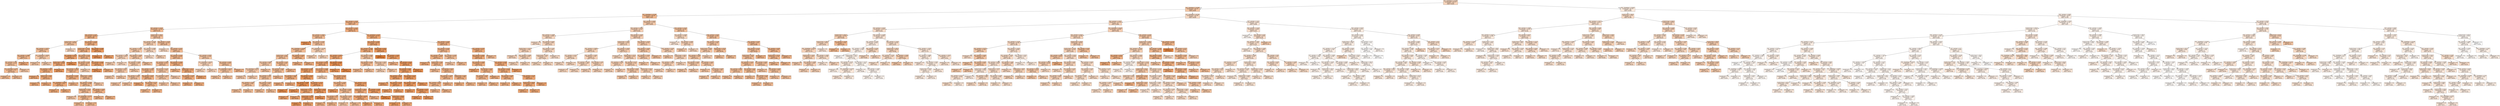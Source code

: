 digraph Tree {
node [shape=box, style="filled", color="black", fontname="helvetica"] ;
edge [fontname="helvetica"] ;
0 [label="SST - climatology <= 27.946\nsquared_error = 424.074\nsamples = 513\nvalue = 50.829", fillcolor="#f6d4bb"] ;
1 [label="SSS - climatology <= 34.998\nsquared_error = 381.442\nsamples = 312\nvalue = 60.99", fillcolor="#f3c6a5"] ;
0 -> 1 [labeldistance=2.5, labelangle=45, headlabel="True"] ;
2 [label="SST - climatology <= 27.538\nsquared_error = 230.385\nsamples = 179\nvalue = 71.66", fillcolor="#f0b88f"] ;
1 -> 2 ;
3 [label="SSH - anomaly <= -0.012\nsquared_error = 205.549\nsamples = 129\nvalue = 76.57", fillcolor="#efb185"] ;
2 -> 3 ;
4 [label="SST - anomaly <= -0.271\nsquared_error = 176.482\nsamples = 54\nvalue = 70.727", fillcolor="#f1b991"] ;
3 -> 4 ;
5 [label="SSH - anomaly <= -0.07\nsquared_error = 168.818\nsamples = 28\nvalue = 75.997", fillcolor="#efb286"] ;
4 -> 5 ;
6 [label="month of year <= 403.0\nsquared_error = 100.658\nsamples = 7\nvalue = 64.905", fillcolor="#f2c19d"] ;
5 -> 6 ;
7 [label="SSH - anomaly <= -0.075\nsquared_error = 67.047\nsamples = 6\nvalue = 67.588", fillcolor="#f1bd97"] ;
6 -> 7 ;
8 [label="SSH - anomaly <= -0.088\nsquared_error = 59.773\nsamples = 4\nvalue = 71.213", fillcolor="#f0b890"] ;
7 -> 8 ;
9 [label="SST - anomaly <= -0.67\nsquared_error = 16.034\nsamples = 3\nvalue = 67.223", fillcolor="#f2be98"] ;
8 -> 9 ;
10 [label="SSH - climatology <= 0.784\nsquared_error = 0.951\nsamples = 2\nvalue = 69.998", fillcolor="#f1ba92"] ;
9 -> 10 ;
11 [label="squared_error = 0.0\nsamples = 1\nvalue = 70.974", fillcolor="#f0b990"] ;
10 -> 11 ;
12 [label="squared_error = 0.0\nsamples = 1\nvalue = 69.023", fillcolor="#f1bb94"] ;
10 -> 12 ;
13 [label="squared_error = 0.0\nsamples = 1\nvalue = 61.674", fillcolor="#f3c5a4"] ;
9 -> 13 ;
14 [label="squared_error = 0.0\nsamples = 1\nvalue = 83.181", fillcolor="#eda877"] ;
8 -> 14 ;
15 [label="SSS - climatology <= 34.961\nsquared_error = 2.779\nsamples = 2\nvalue = 60.34", fillcolor="#f3c7a7"] ;
7 -> 15 ;
16 [label="squared_error = 0.0\nsamples = 1\nvalue = 62.007", fillcolor="#f3c5a3"] ;
15 -> 16 ;
17 [label="squared_error = 0.0\nsamples = 1\nvalue = 58.673", fillcolor="#f4c9aa"] ;
15 -> 17 ;
18 [label="squared_error = 0.0\nsamples = 1\nvalue = 48.808", fillcolor="#f7d6bf"] ;
6 -> 18 ;
19 [label="SST - anomaly <= -0.334\nsquared_error = 136.859\nsamples = 21\nvalue = 79.695", fillcolor="#eead7e"] ;
5 -> 19 ;
20 [label="month of year <= 175.0\nsquared_error = 122.578\nsamples = 19\nvalue = 78.089", fillcolor="#efaf81"] ;
19 -> 20 ;
21 [label="SST - anomaly <= -0.472\nsquared_error = 53.18\nsamples = 5\nvalue = 88.424", fillcolor="#eca16c"] ;
20 -> 21 ;
22 [label="month of year <= 168.5\nsquared_error = 26.904\nsamples = 4\nvalue = 85.61", fillcolor="#eca572"] ;
21 -> 22 ;
23 [label="SSS - anomaly <= -0.076\nsquared_error = 3.96\nsamples = 3\nvalue = 82.786", fillcolor="#eda978"] ;
22 -> 23 ;
24 [label="squared_error = 0.0\nsamples = 1\nvalue = 85.509", fillcolor="#eca572"] ;
23 -> 24 ;
25 [label="month of year <= 85.0\nsquared_error = 0.379\nsamples = 2\nvalue = 81.424", fillcolor="#eeab7a"] ;
23 -> 25 ;
26 [label="squared_error = 0.0\nsamples = 1\nvalue = 82.04", fillcolor="#edaa79"] ;
25 -> 26 ;
27 [label="squared_error = 0.0\nsamples = 1\nvalue = 80.809", fillcolor="#eeab7c"] ;
25 -> 27 ;
28 [label="squared_error = 0.0\nsamples = 1\nvalue = 94.084", fillcolor="#ea9a60"] ;
22 -> 28 ;
29 [label="squared_error = 0.0\nsamples = 1\nvalue = 99.676", fillcolor="#e99254"] ;
21 -> 29 ;
30 [label="SSS - anomaly <= 0.18\nsquared_error = 95.599\nsamples = 14\nvalue = 74.399", fillcolor="#f0b489"] ;
20 -> 30 ;
31 [label="SST - anomaly <= -0.39\nsquared_error = 56.622\nsamples = 12\nvalue = 71.969", fillcolor="#f0b78e"] ;
30 -> 31 ;
32 [label="SSH - anomaly <= -0.054\nsquared_error = 40.513\nsamples = 11\nvalue = 73.3", fillcolor="#f0b58b"] ;
31 -> 32 ;
33 [label="SST - anomaly <= -0.725\nsquared_error = 10.364\nsamples = 3\nvalue = 79.802", fillcolor="#eead7e"] ;
32 -> 33 ;
34 [label="SSS - climatology <= 34.961\nsquared_error = 0.641\nsamples = 2\nvalue = 82.031", fillcolor="#edaa79"] ;
33 -> 34 ;
35 [label="squared_error = 0.0\nsamples = 1\nvalue = 82.832", fillcolor="#eda977"] ;
34 -> 35 ;
36 [label="squared_error = 0.0\nsamples = 1\nvalue = 81.23", fillcolor="#eeab7b"] ;
34 -> 36 ;
37 [label="squared_error = 0.0\nsamples = 1\nvalue = 75.344", fillcolor="#efb387"] ;
33 -> 37 ;
38 [label="month of year <= 498.5\nsquared_error = 30.019\nsamples = 8\nvalue = 70.862", fillcolor="#f0b991"] ;
32 -> 38 ;
39 [label="SSS - anomaly <= 0.082\nsquared_error = 20.286\nsamples = 7\nvalue = 72.186", fillcolor="#f0b78e"] ;
38 -> 39 ;
40 [label="month of year <= 276.5\nsquared_error = 16.94\nsamples = 5\nvalue = 70.494", fillcolor="#f1b991"] ;
39 -> 40 ;
41 [label="squared_error = 0.0\nsamples = 1\nvalue = 62.701", fillcolor="#f3c4a2"] ;
40 -> 41 ;
42 [label="SST - climatology <= 26.292\nsquared_error = 2.2\nsamples = 4\nvalue = 72.442", fillcolor="#f0b78d"] ;
40 -> 42 ;
43 [label="squared_error = 0.0\nsamples = 1\nvalue = 70.146", fillcolor="#f1ba92"] ;
42 -> 43 ;
44 [label="squared_error = 0.591\nsamples = 3\nvalue = 73.207", fillcolor="#f0b68c"] ;
42 -> 44 ;
45 [label="SST - anomaly <= -0.432\nsquared_error = 3.602\nsamples = 2\nvalue = 76.416", fillcolor="#efb185"] ;
39 -> 45 ;
46 [label="squared_error = 0.0\nsamples = 1\nvalue = 74.518", fillcolor="#efb489"] ;
45 -> 46 ;
47 [label="squared_error = 0.0\nsamples = 1\nvalue = 78.313", fillcolor="#eeaf81"] ;
45 -> 47 ;
48 [label="squared_error = 0.0\nsamples = 1\nvalue = 61.594", fillcolor="#f3c5a4"] ;
38 -> 48 ;
49 [label="squared_error = 0.0\nsamples = 1\nvalue = 57.329", fillcolor="#f4cbad"] ;
31 -> 49 ;
50 [label="SSS - anomaly <= 0.283\nsquared_error = 81.549\nsamples = 2\nvalue = 88.976", fillcolor="#eca16b"] ;
30 -> 50 ;
51 [label="squared_error = 0.0\nsamples = 1\nvalue = 98.006", fillcolor="#e99458"] ;
50 -> 51 ;
52 [label="squared_error = 0.0\nsamples = 1\nvalue = 79.945", fillcolor="#eead7d"] ;
50 -> 52 ;
53 [label="SSS - anomaly <= 0.188\nsquared_error = 15.514\nsamples = 2\nvalue = 94.944", fillcolor="#ea995e"] ;
19 -> 53 ;
54 [label="squared_error = 0.0\nsamples = 1\nvalue = 98.883", fillcolor="#e99356"] ;
53 -> 54 ;
55 [label="squared_error = 0.0\nsamples = 1\nvalue = 91.005", fillcolor="#eb9e66"] ;
53 -> 55 ;
56 [label="month of year <= 348.5\nsquared_error = 122.611\nsamples = 26\nvalue = 65.051", fillcolor="#f2c09d"] ;
4 -> 56 ;
57 [label="SSH - anomaly <= -0.029\nsquared_error = 36.308\nsamples = 8\nvalue = 57.29", fillcolor="#f4cbad"] ;
56 -> 57 ;
58 [label="SST - anomaly <= -0.197\nsquared_error = 21.32\nsamples = 6\nvalue = 59.638", fillcolor="#f4c8a8"] ;
57 -> 58 ;
59 [label="SSH - anomaly <= -0.058\nsquared_error = 9.979\nsamples = 2\nvalue = 54.222", fillcolor="#f5cfb4"] ;
58 -> 59 ;
60 [label="squared_error = 0.0\nsamples = 1\nvalue = 57.381", fillcolor="#f4cbad"] ;
59 -> 60 ;
61 [label="squared_error = 0.0\nsamples = 1\nvalue = 51.063", fillcolor="#f6d3ba"] ;
59 -> 61 ;
62 [label="SSH - anomaly <= -0.039\nsquared_error = 4.985\nsamples = 4\nvalue = 62.347", fillcolor="#f3c4a2"] ;
58 -> 62 ;
63 [label="SST - anomaly <= -0.065\nsquared_error = 0.146\nsamples = 3\nvalue = 61.072", fillcolor="#f3c6a5"] ;
62 -> 63 ;
64 [label="SST - anomaly <= -0.117\nsquared_error = 0.019\nsamples = 2\nvalue = 61.33", fillcolor="#f3c5a5"] ;
63 -> 64 ;
65 [label="squared_error = 0.0\nsamples = 1\nvalue = 61.194", fillcolor="#f3c6a5"] ;
64 -> 65 ;
66 [label="squared_error = 0.0\nsamples = 1\nvalue = 61.466", fillcolor="#f3c5a4"] ;
64 -> 66 ;
67 [label="squared_error = 0.0\nsamples = 1\nvalue = 60.555", fillcolor="#f3c7a6"] ;
63 -> 67 ;
68 [label="squared_error = 0.0\nsamples = 1\nvalue = 66.171", fillcolor="#f2bf9a"] ;
62 -> 68 ;
69 [label="SST - anomaly <= 0.098\nsquared_error = 15.104\nsamples = 2\nvalue = 50.246", fillcolor="#f6d4bc"] ;
57 -> 69 ;
70 [label="squared_error = 0.0\nsamples = 1\nvalue = 46.359", fillcolor="#f7d9c4"] ;
69 -> 70 ;
71 [label="squared_error = 0.0\nsamples = 1\nvalue = 54.132", fillcolor="#f5cfb4"] ;
69 -> 71 ;
72 [label="SSH - anomaly <= -0.079\nsquared_error = 122.297\nsamples = 18\nvalue = 68.501", fillcolor="#f1bc96"] ;
56 -> 72 ;
73 [label="squared_error = 0.0\nsamples = 1\nvalue = 48.438", fillcolor="#f7d7c0"] ;
72 -> 73 ;
74 [label="SST - anomaly <= 0.347\nsquared_error = 104.42\nsamples = 17\nvalue = 69.681", fillcolor="#f1ba93"] ;
72 -> 74 ;
75 [label="SST - anomaly <= 0.129\nsquared_error = 83.558\nsamples = 12\nvalue = 72.951", fillcolor="#f0b68c"] ;
74 -> 75 ;
76 [label="SST - anomaly <= -0.021\nsquared_error = 65.701\nsamples = 8\nvalue = 68.97", fillcolor="#f1bb95"] ;
75 -> 76 ;
77 [label="SSS - anomaly <= -0.027\nsquared_error = 62.228\nsamples = 5\nvalue = 72.82", fillcolor="#f0b68c"] ;
76 -> 77 ;
78 [label="SSH - anomaly <= -0.025\nsquared_error = 0.503\nsamples = 2\nvalue = 64.395", fillcolor="#f2c19e"] ;
77 -> 78 ;
79 [label="squared_error = 0.0\nsamples = 1\nvalue = 63.686", fillcolor="#f2c2a0"] ;
78 -> 79 ;
80 [label="squared_error = 0.0\nsamples = 1\nvalue = 65.104", fillcolor="#f2c09d"] ;
78 -> 80 ;
81 [label="SSS - anomaly <= 0.021\nsquared_error = 24.52\nsamples = 3\nvalue = 78.436", fillcolor="#eeaf81"] ;
77 -> 81 ;
82 [label="squared_error = 0.0\nsamples = 1\nvalue = 85.083", fillcolor="#eda673"] ;
81 -> 82 ;
83 [label="SSS - anomaly <= 0.177\nsquared_error = 3.645\nsamples = 2\nvalue = 75.112", fillcolor="#efb388"] ;
81 -> 83 ;
84 [label="squared_error = 0.0\nsamples = 1\nvalue = 73.203", fillcolor="#f0b68c"] ;
83 -> 84 ;
85 [label="squared_error = 0.0\nsamples = 1\nvalue = 77.022", fillcolor="#efb084"] ;
83 -> 85 ;
86 [label="SST - anomaly <= 0.116\nsquared_error = 5.644\nsamples = 3\nvalue = 62.555", fillcolor="#f3c4a2"] ;
76 -> 86 ;
87 [label="SST - climatology <= 26.81\nsquared_error = 0.972\nsamples = 2\nvalue = 64.136", fillcolor="#f2c29f"] ;
86 -> 87 ;
88 [label="squared_error = 0.0\nsamples = 1\nvalue = 63.15", fillcolor="#f3c3a1"] ;
87 -> 88 ;
89 [label="squared_error = 0.0\nsamples = 1\nvalue = 65.122", fillcolor="#f2c09d"] ;
87 -> 89 ;
90 [label="squared_error = 0.0\nsamples = 1\nvalue = 59.394", fillcolor="#f4c8a9"] ;
86 -> 90 ;
91 [label="SSH - anomaly <= -0.061\nsquared_error = 24.229\nsamples = 4\nvalue = 80.911", fillcolor="#eeab7b"] ;
75 -> 91 ;
92 [label="squared_error = 0.0\nsamples = 1\nvalue = 73.846", fillcolor="#f0b58a"] ;
91 -> 92 ;
93 [label="month of year <= 517.5\nsquared_error = 10.121\nsamples = 3\nvalue = 83.266", fillcolor="#eda877"] ;
91 -> 93 ;
94 [label="SSS - anomaly <= -0.154\nsquared_error = 0.225\nsamples = 2\nvalue = 81.033", fillcolor="#eeab7b"] ;
93 -> 94 ;
95 [label="squared_error = 0.0\nsamples = 1\nvalue = 81.507", fillcolor="#eeaa7a"] ;
94 -> 95 ;
96 [label="squared_error = 0.0\nsamples = 1\nvalue = 80.558", fillcolor="#eeac7c"] ;
94 -> 96 ;
97 [label="squared_error = 0.0\nsamples = 1\nvalue = 87.731", fillcolor="#eca26d"] ;
93 -> 97 ;
98 [label="SSS - anomaly <= 0.035\nsquared_error = 67.268\nsamples = 5\nvalue = 61.835", fillcolor="#f3c5a4"] ;
74 -> 98 ;
99 [label="SSS - climatology <= 34.935\nsquared_error = 0.645\nsamples = 2\nvalue = 52.549", fillcolor="#f6d1b7"] ;
98 -> 99 ;
100 [label="squared_error = 0.0\nsamples = 1\nvalue = 53.352", fillcolor="#f5d0b5"] ;
99 -> 100 ;
101 [label="squared_error = 0.0\nsamples = 1\nvalue = 51.745", fillcolor="#f6d2b9"] ;
99 -> 101 ;
102 [label="SSS - anomaly <= 0.381\nsquared_error = 15.874\nsamples = 3\nvalue = 68.025", fillcolor="#f1bd97"] ;
98 -> 102 ;
103 [label="SSS - climatology <= 34.935\nsquared_error = 0.269\nsamples = 2\nvalue = 65.224", fillcolor="#f2c09c"] ;
102 -> 103 ;
104 [label="squared_error = 0.0\nsamples = 1\nvalue = 64.705", fillcolor="#f2c19e"] ;
103 -> 104 ;
105 [label="squared_error = 0.0\nsamples = 1\nvalue = 65.743", fillcolor="#f2c09b"] ;
103 -> 105 ;
106 [label="squared_error = 0.0\nsamples = 1\nvalue = 73.628", fillcolor="#f0b58b"] ;
102 -> 106 ;
107 [label="SSS - anomaly <= -0.207\nsquared_error = 184.192\nsamples = 75\nvalue = 80.778", fillcolor="#eeab7c"] ;
3 -> 107 ;
108 [label="SST - anomaly <= -0.601\nsquared_error = 125.292\nsamples = 14\nvalue = 69.028", fillcolor="#f1bb94"] ;
107 -> 108 ;
109 [label="squared_error = 0.0\nsamples = 1\nvalue = 98.828", fillcolor="#e99356"] ;
108 -> 109 ;
110 [label="SST - anomaly <= 0.365\nsquared_error = 61.362\nsamples = 13\nvalue = 66.736", fillcolor="#f2be99"] ;
108 -> 110 ;
111 [label="SSS - climatology <= 34.969\nsquared_error = 38.094\nsamples = 11\nvalue = 69.007", fillcolor="#f1bb94"] ;
110 -> 111 ;
112 [label="month of year <= 36.5\nsquared_error = 20.046\nsamples = 9\nvalue = 66.811", fillcolor="#f2be99"] ;
111 -> 112 ;
113 [label="SSH - anomaly <= 0.005\nsquared_error = 5.09\nsamples = 3\nvalue = 61.453", fillcolor="#f3c5a4"] ;
112 -> 113 ;
114 [label="SSH - climatology <= 0.782\nsquared_error = 0.733\nsamples = 2\nvalue = 59.936", fillcolor="#f4c7a8"] ;
113 -> 114 ;
115 [label="squared_error = 0.0\nsamples = 1\nvalue = 60.792", fillcolor="#f3c6a6"] ;
114 -> 115 ;
116 [label="squared_error = 0.0\nsamples = 1\nvalue = 59.08", fillcolor="#f4c8a9"] ;
114 -> 116 ;
117 [label="squared_error = 0.0\nsamples = 1\nvalue = 64.487", fillcolor="#f2c19e"] ;
113 -> 117 ;
118 [label="SSS - anomaly <= -0.24\nsquared_error = 5.991\nsamples = 6\nvalue = 69.49", fillcolor="#f1bb93"] ;
112 -> 118 ;
119 [label="SST - anomaly <= 0.263\nsquared_error = 1.494\nsamples = 5\nvalue = 68.516", fillcolor="#f1bc95"] ;
118 -> 119 ;
120 [label="SSS - anomaly <= -0.35\nsquared_error = 0.177\nsamples = 4\nvalue = 67.935", fillcolor="#f1bd97"] ;
119 -> 120 ;
121 [label="SSS - anomaly <= -0.452\nsquared_error = 0.006\nsamples = 2\nvalue = 67.556", fillcolor="#f1bd98"] ;
120 -> 121 ;
122 [label="squared_error = 0.0\nsamples = 1\nvalue = 67.481", fillcolor="#f1bd98"] ;
121 -> 122 ;
123 [label="squared_error = 0.0\nsamples = 1\nvalue = 67.632", fillcolor="#f1bd97"] ;
121 -> 123 ;
124 [label="SSH - anomaly <= 0.015\nsquared_error = 0.062\nsamples = 2\nvalue = 68.313", fillcolor="#f1bc96"] ;
120 -> 124 ;
125 [label="squared_error = 0.0\nsamples = 1\nvalue = 68.064", fillcolor="#f1bc96"] ;
124 -> 125 ;
126 [label="squared_error = 0.0\nsamples = 1\nvalue = 68.563", fillcolor="#f1bc95"] ;
124 -> 126 ;
127 [label="squared_error = 0.0\nsamples = 1\nvalue = 70.842", fillcolor="#f1b991"] ;
119 -> 127 ;
128 [label="squared_error = 0.0\nsamples = 1\nvalue = 74.362", fillcolor="#f0b489"] ;
118 -> 128 ;
129 [label="SSS - anomaly <= -0.451\nsquared_error = 0.007\nsamples = 2\nvalue = 78.887", fillcolor="#eeae80"] ;
111 -> 129 ;
130 [label="squared_error = 0.0\nsamples = 1\nvalue = 78.801", fillcolor="#eeae80"] ;
129 -> 130 ;
131 [label="squared_error = 0.0\nsamples = 1\nvalue = 78.972", fillcolor="#eeae80"] ;
129 -> 131 ;
132 [label="SST - climatology <= 26.292\nsquared_error = 4.914\nsamples = 2\nvalue = 54.244", fillcolor="#f5cfb3"] ;
110 -> 132 ;
133 [label="squared_error = 0.0\nsamples = 1\nvalue = 56.46", fillcolor="#f4ccaf"] ;
132 -> 133 ;
134 [label="squared_error = 0.0\nsamples = 1\nvalue = 52.027", fillcolor="#f6d2b8"] ;
132 -> 134 ;
135 [label="SST - climatology <= 26.81\nsquared_error = 158.753\nsamples = 61\nvalue = 83.474", fillcolor="#eda876"] ;
107 -> 135 ;
136 [label="SSH - anomaly <= 0.046\nsquared_error = 192.623\nsamples = 41\nvalue = 86.082", fillcolor="#eca471"] ;
135 -> 136 ;
137 [label="SST - anomaly <= 0.548\nsquared_error = 201.068\nsamples = 31\nvalue = 83.388", fillcolor="#eda876"] ;
136 -> 137 ;
138 [label="SST - anomaly <= 0.439\nsquared_error = 167.77\nsamples = 27\nvalue = 86.112", fillcolor="#eca471"] ;
137 -> 138 ;
139 [label="SST - anomaly <= 0.016\nsquared_error = 159.191\nsamples = 25\nvalue = 84.898", fillcolor="#eda673"] ;
138 -> 139 ;
140 [label="SSH - anomaly <= -0.01\nsquared_error = 64.135\nsamples = 9\nvalue = 91.627", fillcolor="#eb9d65"] ;
139 -> 140 ;
141 [label="SST - anomaly <= -0.212\nsquared_error = 1.388\nsamples = 2\nvalue = 80.458", fillcolor="#eeac7c"] ;
140 -> 141 ;
142 [label="squared_error = 0.0\nsamples = 1\nvalue = 79.28", fillcolor="#eead7f"] ;
141 -> 142 ;
143 [label="squared_error = 0.0\nsamples = 1\nvalue = 81.636", fillcolor="#eeaa7a"] ;
141 -> 143 ;
144 [label="SST - anomaly <= -0.411\nsquared_error = 36.241\nsamples = 7\nvalue = 94.818", fillcolor="#ea995e"] ;
140 -> 144 ;
145 [label="SSH - anomaly <= 0.006\nsquared_error = 3.701\nsamples = 2\nvalue = 101.157", fillcolor="#e89051"] ;
144 -> 145 ;
146 [label="squared_error = 0.0\nsamples = 1\nvalue = 103.081", fillcolor="#e88e4d"] ;
145 -> 146 ;
147 [label="squared_error = 0.0\nsamples = 1\nvalue = 99.233", fillcolor="#e99355"] ;
145 -> 147 ;
148 [label="SST - anomaly <= -0.131\nsquared_error = 26.753\nsamples = 5\nvalue = 92.282", fillcolor="#eb9c64"] ;
144 -> 148 ;
149 [label="month of year <= 175.5\nsquared_error = 0.977\nsamples = 2\nvalue = 87.651", fillcolor="#eca26d"] ;
148 -> 149 ;
150 [label="squared_error = 0.0\nsamples = 1\nvalue = 88.64", fillcolor="#eca16b"] ;
149 -> 150 ;
151 [label="squared_error = 0.0\nsamples = 1\nvalue = 86.662", fillcolor="#eca46f"] ;
149 -> 151 ;
152 [label="month of year <= 529.5\nsquared_error = 20.108\nsamples = 3\nvalue = 95.369", fillcolor="#ea985d"] ;
148 -> 152 ;
153 [label="month of year <= 272.0\nsquared_error = 20.367\nsamples = 2\nvalue = 93.562", fillcolor="#ea9a61"] ;
152 -> 153 ;
154 [label="squared_error = 0.0\nsamples = 1\nvalue = 98.075", fillcolor="#e99457"] ;
153 -> 154 ;
155 [label="squared_error = 0.0\nsamples = 1\nvalue = 89.049", fillcolor="#eba06a"] ;
153 -> 155 ;
156 [label="squared_error = 0.0\nsamples = 1\nvalue = 98.983", fillcolor="#e99355"] ;
152 -> 156 ;
157 [label="SSH - anomaly <= -0.006\nsquared_error = 172.868\nsamples = 16\nvalue = 81.113", fillcolor="#eeab7b"] ;
139 -> 157 ;
158 [label="squared_error = 0.0\nsamples = 1\nvalue = 56.666", fillcolor="#f4ccae"] ;
157 -> 158 ;
159 [label="SST - anomaly <= 0.173\nsquared_error = 141.893\nsamples = 15\nvalue = 82.743", fillcolor="#eda978"] ;
157 -> 159 ;
160 [label="SSH - anomaly <= -0.001\nsquared_error = 89.482\nsamples = 7\nvalue = 74.442", fillcolor="#f0b489"] ;
159 -> 160 ;
161 [label="squared_error = 0.0\nsamples = 1\nvalue = 94.768", fillcolor="#ea995e"] ;
160 -> 161 ;
162 [label="SST - anomaly <= 0.043\nsquared_error = 24.067\nsamples = 6\nvalue = 71.055", fillcolor="#f0b890"] ;
160 -> 162 ;
163 [label="SSH - anomaly <= 0.02\nsquared_error = 2.11\nsamples = 2\nvalue = 76.992", fillcolor="#efb184"] ;
162 -> 163 ;
164 [label="squared_error = 0.0\nsamples = 1\nvalue = 78.444", fillcolor="#eeaf81"] ;
163 -> 164 ;
165 [label="squared_error = 0.0\nsamples = 1\nvalue = 75.539", fillcolor="#efb287"] ;
163 -> 165 ;
166 [label="SSH - anomaly <= 0.001\nsquared_error = 8.61\nsamples = 4\nvalue = 68.086", fillcolor="#f1bc96"] ;
162 -> 166 ;
167 [label="squared_error = 0.0\nsamples = 1\nvalue = 63.332", fillcolor="#f3c3a0"] ;
166 -> 167 ;
168 [label="squared_error = 1.435\nsamples = 3\nvalue = 69.671", fillcolor="#f1ba93"] ;
166 -> 168 ;
169 [label="SSS - anomaly <= 0.13\nsquared_error = 74.713\nsamples = 8\nvalue = 90.006", fillcolor="#eb9f68"] ;
159 -> 169 ;
170 [label="month of year <= 392.0\nsquared_error = 20.875\nsamples = 3\nvalue = 83.0", fillcolor="#eda877"] ;
169 -> 170 ;
171 [label="SSS - climatology <= 34.969\nsquared_error = 2.941\nsamples = 2\nvalue = 86.075", fillcolor="#eca471"] ;
170 -> 171 ;
172 [label="squared_error = 0.0\nsamples = 1\nvalue = 87.79", fillcolor="#eca26d"] ;
171 -> 172 ;
173 [label="squared_error = 0.0\nsamples = 1\nvalue = 84.36", fillcolor="#eda774"] ;
171 -> 173 ;
174 [label="squared_error = 0.0\nsamples = 1\nvalue = 76.849", fillcolor="#efb184"] ;
170 -> 174 ;
175 [label="SSS - anomaly <= 0.161\nsquared_error = 59.897\nsamples = 5\nvalue = 94.209", fillcolor="#ea9a60"] ;
169 -> 175 ;
176 [label="squared_error = 0.0\nsamples = 1\nvalue = 107.098", fillcolor="#e78844"] ;
175 -> 176 ;
177 [label="month of year <= 631.0\nsquared_error = 22.958\nsamples = 4\nvalue = 90.987", fillcolor="#eb9e66"] ;
175 -> 177 ;
178 [label="squared_error = 8.756\nsamples = 3\nvalue = 93.325", fillcolor="#ea9b61"] ;
177 -> 178 ;
179 [label="squared_error = 0.0\nsamples = 1\nvalue = 83.975", fillcolor="#eda775"] ;
177 -> 179 ;
180 [label="SSS - anomaly <= 0.256\nsquared_error = 26.085\nsamples = 2\nvalue = 101.294", fillcolor="#e89051"] ;
138 -> 180 ;
181 [label="squared_error = 0.0\nsamples = 1\nvalue = 96.187", fillcolor="#ea975b"] ;
180 -> 181 ;
182 [label="squared_error = 0.0\nsamples = 1\nvalue = 106.402", fillcolor="#e78946"] ;
180 -> 182 ;
183 [label="SST - anomaly <= 0.609\nsquared_error = 37.489\nsamples = 4\nvalue = 64.997", fillcolor="#f2c19d"] ;
137 -> 183 ;
184 [label="SSH - anomaly <= 0.002\nsquared_error = 4.743\nsamples = 2\nvalue = 70.501", fillcolor="#f1b991"] ;
183 -> 184 ;
185 [label="squared_error = 0.0\nsamples = 1\nvalue = 72.679", fillcolor="#f0b68d"] ;
184 -> 185 ;
186 [label="squared_error = 0.0\nsamples = 1\nvalue = 68.323", fillcolor="#f1bc96"] ;
184 -> 186 ;
187 [label="month of year <= 530.0\nsquared_error = 9.651\nsamples = 2\nvalue = 59.493", fillcolor="#f4c8a8"] ;
183 -> 187 ;
188 [label="squared_error = 0.0\nsamples = 1\nvalue = 56.386", fillcolor="#f4ccaf"] ;
187 -> 188 ;
189 [label="squared_error = 0.0\nsamples = 1\nvalue = 62.6", fillcolor="#f3c4a2"] ;
187 -> 189 ;
190 [label="month of year <= 253.5\nsquared_error = 74.198\nsamples = 10\nvalue = 94.433", fillcolor="#ea995f"] ;
136 -> 190 ;
191 [label="squared_error = 0.0\nsamples = 1\nvalue = 112.546", fillcolor="#e58139"] ;
190 -> 191 ;
192 [label="SSS - anomaly <= -0.035\nsquared_error = 41.941\nsamples = 9\nvalue = 92.421", fillcolor="#eb9c63"] ;
190 -> 192 ;
193 [label="squared_error = 0.0\nsamples = 1\nvalue = 77.269", fillcolor="#efb083"] ;
192 -> 193 ;
194 [label="SSH - anomaly <= 0.113\nsquared_error = 14.898\nsamples = 8\nvalue = 94.315", fillcolor="#ea995f"] ;
192 -> 194 ;
195 [label="SSS - anomaly <= 0.092\nsquared_error = 4.448\nsamples = 7\nvalue = 93.061", fillcolor="#ea9b62"] ;
194 -> 195 ;
196 [label="SSH - anomaly <= 0.074\nsquared_error = 0.978\nsamples = 3\nvalue = 90.834", fillcolor="#eb9e67"] ;
195 -> 196 ;
197 [label="squared_error = 0.0\nsamples = 1\nvalue = 89.442", fillcolor="#eba06a"] ;
196 -> 197 ;
198 [label="SSH - anomaly <= 0.101\nsquared_error = 0.013\nsamples = 2\nvalue = 91.53", fillcolor="#eb9d65"] ;
196 -> 198 ;
199 [label="squared_error = 0.0\nsamples = 1\nvalue = 91.417", fillcolor="#eb9d65"] ;
198 -> 199 ;
200 [label="squared_error = 0.0\nsamples = 1\nvalue = 91.644", fillcolor="#eb9d65"] ;
198 -> 200 ;
201 [label="SSS - anomaly <= 0.133\nsquared_error = 0.543\nsamples = 4\nvalue = 94.731", fillcolor="#ea995e"] ;
195 -> 201 ;
202 [label="SSH - anomaly <= 0.053\nsquared_error = 0.082\nsamples = 3\nvalue = 94.33", fillcolor="#ea995f"] ;
201 -> 202 ;
203 [label="squared_error = 0.0\nsamples = 1\nvalue = 93.97", fillcolor="#ea9a60"] ;
202 -> 203 ;
204 [label="SST - anomaly <= 0.177\nsquared_error = 0.025\nsamples = 2\nvalue = 94.511", fillcolor="#ea995f"] ;
202 -> 204 ;
205 [label="squared_error = 0.0\nsamples = 1\nvalue = 94.353", fillcolor="#ea995f"] ;
204 -> 205 ;
206 [label="squared_error = 0.0\nsamples = 1\nvalue = 94.668", fillcolor="#ea995f"] ;
204 -> 206 ;
207 [label="squared_error = 0.0\nsamples = 1\nvalue = 95.933", fillcolor="#ea975c"] ;
201 -> 207 ;
208 [label="squared_error = 0.0\nsamples = 1\nvalue = 103.093", fillcolor="#e88e4d"] ;
194 -> 208 ;
209 [label="SSH - anomaly <= 0.036\nsquared_error = 46.805\nsamples = 20\nvalue = 78.129", fillcolor="#eeaf81"] ;
135 -> 209 ;
210 [label="SST - anomaly <= 0.325\nsquared_error = 25.585\nsamples = 9\nvalue = 74.287", fillcolor="#f0b489"] ;
209 -> 210 ;
211 [label="SSS - anomaly <= -0.134\nsquared_error = 10.605\nsamples = 7\nvalue = 76.204", fillcolor="#efb285"] ;
210 -> 211 ;
212 [label="squared_error = 0.0\nsamples = 1\nvalue = 82.006", fillcolor="#edaa79"] ;
211 -> 212 ;
213 [label="month of year <= 78.0\nsquared_error = 5.827\nsamples = 6\nvalue = 75.237", fillcolor="#efb387"] ;
211 -> 213 ;
214 [label="squared_error = 0.0\nsamples = 1\nvalue = 70.887", fillcolor="#f0b991"] ;
213 -> 214 ;
215 [label="SSS - anomaly <= 0.012\nsquared_error = 2.45\nsamples = 5\nvalue = 76.107", fillcolor="#efb286"] ;
213 -> 215 ;
216 [label="SSS - anomaly <= -0.034\nsquared_error = 0.201\nsamples = 3\nvalue = 75.349", fillcolor="#efb387"] ;
215 -> 216 ;
217 [label="SSH - anomaly <= 0.012\nsquared_error = 0.012\nsamples = 2\nvalue = 75.038", fillcolor="#efb388"] ;
216 -> 217 ;
218 [label="squared_error = 0.0\nsamples = 1\nvalue = 75.146", fillcolor="#efb388"] ;
217 -> 218 ;
219 [label="squared_error = 0.0\nsamples = 1\nvalue = 74.929", fillcolor="#efb388"] ;
217 -> 219 ;
220 [label="squared_error = 0.0\nsamples = 1\nvalue = 75.971", fillcolor="#efb286"] ;
216 -> 220 ;
221 [label="month of year <= 216.0\nsquared_error = 3.665\nsamples = 2\nvalue = 77.246", fillcolor="#efb083"] ;
215 -> 221 ;
222 [label="squared_error = 0.0\nsamples = 1\nvalue = 79.16", fillcolor="#eeae7f"] ;
221 -> 222 ;
223 [label="squared_error = 0.0\nsamples = 1\nvalue = 75.331", fillcolor="#efb387"] ;
221 -> 223 ;
224 [label="SST - anomaly <= 0.409\nsquared_error = 20.111\nsamples = 2\nvalue = 67.576", fillcolor="#f1bd97"] ;
210 -> 224 ;
225 [label="squared_error = 0.0\nsamples = 1\nvalue = 63.091", fillcolor="#f3c3a1"] ;
224 -> 225 ;
226 [label="squared_error = 0.0\nsamples = 1\nvalue = 72.06", fillcolor="#f0b78e"] ;
224 -> 226 ;
227 [label="SST - anomaly <= 0.752\nsquared_error = 42.21\nsamples = 11\nvalue = 81.272", fillcolor="#eeab7b"] ;
209 -> 227 ;
228 [label="SSH - anomaly <= 0.054\nsquared_error = 29.702\nsamples = 10\nvalue = 82.505", fillcolor="#eda978"] ;
227 -> 228 ;
229 [label="SSS - anomaly <= -0.049\nsquared_error = 21.874\nsamples = 4\nvalue = 79.248", fillcolor="#eeae7f"] ;
228 -> 229 ;
230 [label="squared_error = 0.0\nsamples = 1\nvalue = 86.972", fillcolor="#eca36f"] ;
229 -> 230 ;
231 [label="SSH - anomaly <= 0.047\nsquared_error = 2.649\nsamples = 3\nvalue = 76.673", fillcolor="#efb184"] ;
229 -> 231 ;
232 [label="SST - anomaly <= 0.047\nsquared_error = 0.383\nsamples = 2\nvalue = 75.579", fillcolor="#efb287"] ;
231 -> 232 ;
233 [label="squared_error = 0.0\nsamples = 1\nvalue = 74.96", fillcolor="#efb388"] ;
232 -> 233 ;
234 [label="squared_error = 0.0\nsamples = 1\nvalue = 76.198", fillcolor="#efb285"] ;
232 -> 234 ;
235 [label="squared_error = 0.0\nsamples = 1\nvalue = 78.861", fillcolor="#eeae80"] ;
231 -> 235 ;
236 [label="SSS - anomaly <= 0.265\nsquared_error = 23.128\nsamples = 6\nvalue = 84.677", fillcolor="#eda674"] ;
228 -> 236 ;
237 [label="SSH - anomaly <= 0.076\nsquared_error = 10.526\nsamples = 5\nvalue = 82.983", fillcolor="#eda977"] ;
236 -> 237 ;
238 [label="SSS - anomaly <= 0.165\nsquared_error = 7.847\nsamples = 2\nvalue = 79.897", fillcolor="#eead7e"] ;
237 -> 238 ;
239 [label="squared_error = 0.0\nsamples = 1\nvalue = 77.096", fillcolor="#efb083"] ;
238 -> 239 ;
240 [label="squared_error = 0.0\nsamples = 1\nvalue = 82.698", fillcolor="#eda978"] ;
238 -> 240 ;
241 [label="SSH - anomaly <= 0.118\nsquared_error = 1.731\nsamples = 3\nvalue = 85.04", fillcolor="#eda673"] ;
237 -> 241 ;
242 [label="month of year <= 444.0\nsquared_error = 0.003\nsamples = 2\nvalue = 84.11", fillcolor="#eda775"] ;
241 -> 242 ;
243 [label="squared_error = 0.0\nsamples = 1\nvalue = 84.163", fillcolor="#eda775"] ;
242 -> 243 ;
244 [label="squared_error = 0.0\nsamples = 1\nvalue = 84.057", fillcolor="#eda775"] ;
242 -> 244 ;
245 [label="squared_error = 0.0\nsamples = 1\nvalue = 86.9", fillcolor="#eca36f"] ;
241 -> 245 ;
246 [label="squared_error = 0.0\nsamples = 1\nvalue = 93.15", fillcolor="#ea9b62"] ;
236 -> 246 ;
247 [label="squared_error = 0.0\nsamples = 1\nvalue = 68.94", fillcolor="#f1bb95"] ;
227 -> 247 ;
248 [label="SSH - anomaly <= 0.004\nsquared_error = 71.762\nsamples = 50\nvalue = 58.992", fillcolor="#f4c9aa"] ;
2 -> 248 ;
249 [label="SSS - anomaly <= -0.154\nsquared_error = 25.042\nsamples = 27\nvalue = 54.093", fillcolor="#f5cfb4"] ;
248 -> 249 ;
250 [label="SSH - anomaly <= -0.084\nsquared_error = 10.864\nsamples = 7\nvalue = 49.64", fillcolor="#f6d5bd"] ;
249 -> 250 ;
251 [label="squared_error = 0.0\nsamples = 1\nvalue = 44.998", fillcolor="#f8dbc7"] ;
250 -> 251 ;
252 [label="SST - anomaly <= 0.061\nsquared_error = 8.484\nsamples = 6\nvalue = 50.414", fillcolor="#f6d4bc"] ;
250 -> 252 ;
253 [label="month of year <= 113.0\nsquared_error = 1.506\nsamples = 3\nvalue = 52.639", fillcolor="#f6d1b7"] ;
252 -> 253 ;
254 [label="squared_error = 0.0\nsamples = 1\nvalue = 50.904", fillcolor="#f6d3bb"] ;
253 -> 254 ;
255 [label="SSH - anomaly <= -0.066\nsquared_error = 0.001\nsamples = 2\nvalue = 53.507", fillcolor="#f5d0b5"] ;
253 -> 255 ;
256 [label="squared_error = 0.0\nsamples = 1\nvalue = 53.539", fillcolor="#f5d0b5"] ;
255 -> 256 ;
257 [label="squared_error = 0.0\nsamples = 1\nvalue = 53.474", fillcolor="#f5d0b5"] ;
255 -> 257 ;
258 [label="SSS - anomaly <= -0.28\nsquared_error = 5.562\nsamples = 3\nvalue = 48.189", fillcolor="#f7d7c0"] ;
252 -> 258 ;
259 [label="month of year <= 245.0\nsquared_error = 0.01\nsamples = 2\nvalue = 49.856", fillcolor="#f6d5bd"] ;
258 -> 259 ;
260 [label="squared_error = 0.0\nsamples = 1\nvalue = 49.958", fillcolor="#f6d5bc"] ;
259 -> 260 ;
261 [label="squared_error = 0.0\nsamples = 1\nvalue = 49.754", fillcolor="#f6d5bd"] ;
259 -> 261 ;
262 [label="squared_error = 0.0\nsamples = 1\nvalue = 44.856", fillcolor="#f8dbc7"] ;
258 -> 262 ;
263 [label="SSH - anomaly <= -0.026\nsquared_error = 20.637\nsamples = 20\nvalue = 55.651", fillcolor="#f5cdb1"] ;
249 -> 263 ;
264 [label="month of year <= 323.0\nsquared_error = 12.639\nsamples = 13\nvalue = 53.772", fillcolor="#f5d0b4"] ;
263 -> 264 ;
265 [label="SSS - anomaly <= -0.068\nsquared_error = 3.219\nsamples = 6\nvalue = 51.491", fillcolor="#f6d3b9"] ;
264 -> 265 ;
266 [label="SST - anomaly <= 0.153\nsquared_error = 1.178\nsamples = 2\nvalue = 49.588", fillcolor="#f6d5bd"] ;
265 -> 266 ;
267 [label="squared_error = 0.0\nsamples = 1\nvalue = 48.503", fillcolor="#f7d7c0"] ;
266 -> 267 ;
268 [label="squared_error = 0.0\nsamples = 1\nvalue = 50.673", fillcolor="#f6d4bb"] ;
266 -> 268 ;
269 [label="SSH - anomaly <= -0.067\nsquared_error = 1.522\nsamples = 4\nvalue = 52.443", fillcolor="#f6d1b7"] ;
265 -> 269 ;
270 [label="SST - anomaly <= -0.423\nsquared_error = 0.092\nsamples = 2\nvalue = 51.27", fillcolor="#f6d3ba"] ;
269 -> 270 ;
271 [label="squared_error = 0.0\nsamples = 1\nvalue = 51.573", fillcolor="#f6d3b9"] ;
270 -> 271 ;
272 [label="squared_error = 0.0\nsamples = 1\nvalue = 50.967", fillcolor="#f6d3ba"] ;
270 -> 272 ;
273 [label="SSH - anomaly <= -0.06\nsquared_error = 0.2\nsamples = 2\nvalue = 53.616", fillcolor="#f5d0b5"] ;
269 -> 273 ;
274 [label="squared_error = 0.0\nsamples = 1\nvalue = 53.169", fillcolor="#f5d0b6"] ;
273 -> 274 ;
275 [label="squared_error = 0.0\nsamples = 1\nvalue = 54.063", fillcolor="#f5cfb4"] ;
273 -> 275 ;
276 [label="SST - anomaly <= -0.633\nsquared_error = 12.435\nsamples = 7\nvalue = 55.727", fillcolor="#f5cdb0"] ;
264 -> 276 ;
277 [label="squared_error = 0.0\nsamples = 1\nvalue = 49.087", fillcolor="#f7d6be"] ;
276 -> 277 ;
278 [label="month of year <= 377.0\nsquared_error = 5.935\nsamples = 6\nvalue = 56.833", fillcolor="#f4cbae"] ;
276 -> 278 ;
279 [label="SST - anomaly <= -0.296\nsquared_error = 1.81\nsamples = 2\nvalue = 54.755", fillcolor="#f5ceb2"] ;
278 -> 279 ;
280 [label="squared_error = 0.0\nsamples = 1\nvalue = 53.409", fillcolor="#f5d0b5"] ;
279 -> 280 ;
281 [label="squared_error = 0.0\nsamples = 1\nvalue = 56.1", fillcolor="#f5ccb0"] ;
279 -> 281 ;
282 [label="SSS - anomaly <= 0.177\nsquared_error = 4.756\nsamples = 4\nvalue = 57.873", fillcolor="#f4caac"] ;
278 -> 282 ;
283 [label="SSS - anomaly <= 0.052\nsquared_error = 0.025\nsamples = 2\nvalue = 59.949", fillcolor="#f4c7a7"] ;
282 -> 283 ;
284 [label="squared_error = 0.0\nsamples = 1\nvalue = 59.79", fillcolor="#f4c8a8"] ;
283 -> 284 ;
285 [label="squared_error = 0.0\nsamples = 1\nvalue = 60.107", fillcolor="#f3c7a7"] ;
283 -> 285 ;
286 [label="month of year <= 551.0\nsquared_error = 0.869\nsamples = 2\nvalue = 55.797", fillcolor="#f5cdb0"] ;
282 -> 286 ;
287 [label="squared_error = 0.0\nsamples = 1\nvalue = 56.729", fillcolor="#f4ccae"] ;
286 -> 287 ;
288 [label="squared_error = 0.0\nsamples = 1\nvalue = 54.865", fillcolor="#f5ceb2"] ;
286 -> 288 ;
289 [label="SSH - anomaly <= -0.013\nsquared_error = 16.752\nsamples = 7\nvalue = 59.141", fillcolor="#f4c8a9"] ;
263 -> 289 ;
290 [label="SSH - anomaly <= -0.015\nsquared_error = 4.648\nsamples = 3\nvalue = 62.735", fillcolor="#f3c4a2"] ;
289 -> 290 ;
291 [label="SST - anomaly <= -0.192\nsquared_error = 1.714\nsamples = 2\nvalue = 61.411", fillcolor="#f3c5a4"] ;
290 -> 291 ;
292 [label="squared_error = 0.0\nsamples = 1\nvalue = 62.72", fillcolor="#f3c4a2"] ;
291 -> 292 ;
293 [label="squared_error = 0.0\nsamples = 1\nvalue = 60.102", fillcolor="#f3c7a7"] ;
291 -> 293 ;
294 [label="squared_error = 0.0\nsamples = 1\nvalue = 65.382", fillcolor="#f2c09c"] ;
290 -> 294 ;
295 [label="SSS - anomaly <= -0.102\nsquared_error = 8.88\nsamples = 4\nvalue = 56.446", fillcolor="#f4ccaf"] ;
289 -> 295 ;
296 [label="squared_error = 0.0\nsamples = 1\nvalue = 61.274", fillcolor="#f3c6a5"] ;
295 -> 296 ;
297 [label="month of year <= 287.0\nsquared_error = 1.481\nsamples = 3\nvalue = 54.837", fillcolor="#f5ceb2"] ;
295 -> 297 ;
298 [label="SSH - anomaly <= -0.005\nsquared_error = 0.337\nsamples = 2\nvalue = 55.629", fillcolor="#f5cdb1"] ;
297 -> 298 ;
299 [label="squared_error = 0.0\nsamples = 1\nvalue = 55.049", fillcolor="#f5ceb2"] ;
298 -> 299 ;
300 [label="squared_error = 0.0\nsamples = 1\nvalue = 56.21", fillcolor="#f5ccaf"] ;
298 -> 300 ;
301 [label="squared_error = 0.0\nsamples = 1\nvalue = 53.252", fillcolor="#f5d0b6"] ;
297 -> 301 ;
302 [label="SSS - anomaly <= -0.123\nsquared_error = 65.366\nsamples = 23\nvalue = 64.742", fillcolor="#f2c19d"] ;
248 -> 302 ;
303 [label="SSS - anomaly <= -0.294\nsquared_error = 57.189\nsamples = 3\nvalue = 49.282", fillcolor="#f6d6be"] ;
302 -> 303 ;
304 [label="squared_error = 0.0\nsamples = 1\nvalue = 39.688", fillcolor="#f9e2d2"] ;
303 -> 304 ;
305 [label="SST - anomaly <= 0.499\nsquared_error = 16.739\nsamples = 2\nvalue = 54.08", fillcolor="#f5cfb4"] ;
303 -> 305 ;
306 [label="squared_error = 0.0\nsamples = 1\nvalue = 58.171", fillcolor="#f4caab"] ;
305 -> 306 ;
307 [label="squared_error = 0.0\nsamples = 1\nvalue = 49.988", fillcolor="#f6d5bc"] ;
305 -> 307 ;
308 [label="SSH - anomaly <= 0.025\nsquared_error = 25.363\nsamples = 20\nvalue = 67.061", fillcolor="#f2be99"] ;
302 -> 308 ;
309 [label="SSS - anomaly <= 0.196\nsquared_error = 15.66\nsamples = 8\nvalue = 62.941", fillcolor="#f3c3a1"] ;
308 -> 309 ;
310 [label="month of year <= 593.0\nsquared_error = 8.558\nsamples = 6\nvalue = 61.189", fillcolor="#f3c6a5"] ;
309 -> 310 ;
311 [label="SSH - anomaly <= 0.008\nsquared_error = 1.258\nsamples = 5\nvalue = 62.415", fillcolor="#f3c4a2"] ;
310 -> 311 ;
312 [label="SSH - anomaly <= 0.007\nsquared_error = 0.104\nsamples = 2\nvalue = 61.166", fillcolor="#f3c6a5"] ;
311 -> 312 ;
313 [label="squared_error = 0.0\nsamples = 1\nvalue = 61.489", fillcolor="#f3c5a4"] ;
312 -> 313 ;
314 [label="squared_error = 0.0\nsamples = 1\nvalue = 60.843", fillcolor="#f3c6a6"] ;
312 -> 314 ;
315 [label="SSS - anomaly <= -0.047\nsquared_error = 0.294\nsamples = 3\nvalue = 63.248", fillcolor="#f3c3a1"] ;
311 -> 315 ;
316 [label="squared_error = 0.0\nsamples = 1\nvalue = 62.535", fillcolor="#f3c4a2"] ;
315 -> 316 ;
317 [label="SST - anomaly <= 0.097\nsquared_error = 0.06\nsamples = 2\nvalue = 63.604", fillcolor="#f3c2a0"] ;
315 -> 317 ;
318 [label="squared_error = 0.0\nsamples = 1\nvalue = 63.359", fillcolor="#f3c3a0"] ;
317 -> 318 ;
319 [label="squared_error = 0.0\nsamples = 1\nvalue = 63.849", fillcolor="#f2c29f"] ;
317 -> 319 ;
320 [label="squared_error = 0.0\nsamples = 1\nvalue = 55.062", fillcolor="#f5ceb2"] ;
310 -> 320 ;
321 [label="month of year <= 473.0\nsquared_error = 0.148\nsamples = 2\nvalue = 68.196", fillcolor="#f1bc96"] ;
309 -> 321 ;
322 [label="squared_error = 0.0\nsamples = 1\nvalue = 67.812", fillcolor="#f1bd97"] ;
321 -> 322 ;
323 [label="squared_error = 0.0\nsamples = 1\nvalue = 68.58", fillcolor="#f1bc95"] ;
321 -> 323 ;
324 [label="SSS - anomaly <= 0.244\nsquared_error = 12.97\nsamples = 12\nvalue = 69.808", fillcolor="#f1ba93"] ;
308 -> 324 ;
325 [label="SSH - anomaly <= 0.122\nsquared_error = 10.165\nsamples = 9\nvalue = 68.508", fillcolor="#f1bc96"] ;
324 -> 325 ;
326 [label="month of year <= 521.0\nsquared_error = 3.391\nsamples = 8\nvalue = 67.562", fillcolor="#f1bd98"] ;
325 -> 326 ;
327 [label="SST - anomaly <= -0.153\nsquared_error = 1.173\nsamples = 5\nvalue = 68.737", fillcolor="#f1bc95"] ;
326 -> 327 ;
328 [label="SSS - anomaly <= 0.003\nsquared_error = 0.533\nsamples = 2\nvalue = 67.569", fillcolor="#f1bd97"] ;
327 -> 328 ;
329 [label="squared_error = 0.0\nsamples = 1\nvalue = 66.839", fillcolor="#f2be99"] ;
328 -> 329 ;
330 [label="squared_error = 0.0\nsamples = 1\nvalue = 68.299", fillcolor="#f1bc96"] ;
328 -> 330 ;
331 [label="SST - anomaly <= 0.01\nsquared_error = 0.086\nsamples = 3\nvalue = 69.515", fillcolor="#f1bb93"] ;
327 -> 331 ;
332 [label="squared_error = 0.0\nsamples = 1\nvalue = 69.114", fillcolor="#f1bb94"] ;
331 -> 332 ;
333 [label="SST - anomaly <= 0.16\nsquared_error = 0.008\nsamples = 2\nvalue = 69.715", fillcolor="#f1ba93"] ;
331 -> 333 ;
334 [label="squared_error = 0.0\nsamples = 1\nvalue = 69.806", fillcolor="#f1ba93"] ;
333 -> 334 ;
335 [label="squared_error = 0.0\nsamples = 1\nvalue = 69.625", fillcolor="#f1ba93"] ;
333 -> 335 ;
336 [label="SSH - anomaly <= 0.042\nsquared_error = 0.959\nsamples = 3\nvalue = 65.605", fillcolor="#f2c09c"] ;
326 -> 336 ;
337 [label="squared_error = 0.0\nsamples = 1\nvalue = 64.222", fillcolor="#f2c29f"] ;
336 -> 337 ;
338 [label="SSH - anomaly <= 0.061\nsquared_error = 0.002\nsamples = 2\nvalue = 66.297", fillcolor="#f2bf9a"] ;
336 -> 338 ;
339 [label="squared_error = 0.0\nsamples = 1\nvalue = 66.344", fillcolor="#f2bf9a"] ;
338 -> 339 ;
340 [label="squared_error = 0.0\nsamples = 1\nvalue = 66.251", fillcolor="#f2bf9a"] ;
338 -> 340 ;
341 [label="squared_error = 0.0\nsamples = 1\nvalue = 76.071", fillcolor="#efb286"] ;
325 -> 341 ;
342 [label="SST - anomaly <= 0.079\nsquared_error = 1.097\nsamples = 3\nvalue = 73.709", fillcolor="#f0b58b"] ;
324 -> 342 ;
343 [label="month of year <= 557.0\nsquared_error = 0.106\nsamples = 2\nvalue = 72.992", fillcolor="#f0b68c"] ;
342 -> 343 ;
344 [label="squared_error = 0.0\nsamples = 1\nvalue = 72.668", fillcolor="#f0b68d"] ;
343 -> 344 ;
345 [label="squared_error = 0.0\nsamples = 1\nvalue = 73.317", fillcolor="#f0b58b"] ;
343 -> 345 ;
346 [label="squared_error = 0.0\nsamples = 1\nvalue = 75.142", fillcolor="#efb388"] ;
342 -> 346 ;
347 [label="SST - climatology <= 26.706\nsquared_error = 225.268\nsamples = 133\nvalue = 46.629", fillcolor="#f7d9c3"] ;
1 -> 347 ;
348 [label="SSH - anomaly <= -0.021\nsquared_error = 227.524\nsamples = 87\nvalue = 51.886", fillcolor="#f6d2b8"] ;
347 -> 348 ;
349 [label="SST - anomaly <= -0.412\nsquared_error = 152.69\nsamples = 27\nvalue = 43.645", fillcolor="#f8ddca"] ;
348 -> 349 ;
350 [label="month of year <= 345.5\nsquared_error = 126.693\nsamples = 8\nvalue = 54.809", fillcolor="#f5ceb2"] ;
349 -> 350 ;
351 [label="month of year <= 280.0\nsquared_error = 58.28\nsamples = 6\nvalue = 49.596", fillcolor="#f6d5bd"] ;
350 -> 351 ;
352 [label="SSS - climatology <= 35.016\nsquared_error = 42.571\nsamples = 5\nvalue = 51.732", fillcolor="#f6d2b9"] ;
351 -> 352 ;
353 [label="month of year <= 124.0\nsquared_error = 3.051\nsamples = 3\nvalue = 55.872", fillcolor="#f5cdb0"] ;
352 -> 353 ;
354 [label="squared_error = 0.0\nsamples = 1\nvalue = 58.33", fillcolor="#f4c9ab"] ;
353 -> 354 ;
355 [label="SSH - anomaly <= -0.098\nsquared_error = 0.046\nsamples = 2\nvalue = 54.643", fillcolor="#f5ceb3"] ;
353 -> 355 ;
356 [label="squared_error = 0.0\nsamples = 1\nvalue = 54.857", fillcolor="#f5ceb2"] ;
355 -> 356 ;
357 [label="squared_error = 0.0\nsamples = 1\nvalue = 54.429", fillcolor="#f5cfb3"] ;
355 -> 357 ;
358 [label="SSH - anomaly <= -0.087\nsquared_error = 37.568\nsamples = 2\nvalue = 45.521", fillcolor="#f7dbc6"] ;
352 -> 358 ;
359 [label="squared_error = 0.0\nsamples = 1\nvalue = 39.392", fillcolor="#f9e3d3"] ;
358 -> 359 ;
360 [label="squared_error = 0.0\nsamples = 1\nvalue = 51.65", fillcolor="#f6d2b9"] ;
358 -> 360 ;
361 [label="squared_error = 0.0\nsamples = 1\nvalue = 38.918", fillcolor="#f9e3d4"] ;
351 -> 361 ;
362 [label="SST - anomaly <= -0.519\nsquared_error = 5.787\nsamples = 2\nvalue = 70.449", fillcolor="#f1b991"] ;
350 -> 362 ;
363 [label="squared_error = 0.0\nsamples = 1\nvalue = 72.855", fillcolor="#f0b68c"] ;
362 -> 363 ;
364 [label="squared_error = 0.0\nsamples = 1\nvalue = 68.044", fillcolor="#f1bc96"] ;
362 -> 364 ;
365 [label="SSH - anomaly <= -0.049\nsquared_error = 89.063\nsamples = 19\nvalue = 38.945", fillcolor="#f9e3d4"] ;
349 -> 365 ;
366 [label="SSS - anomaly <= 0.268\nsquared_error = 84.654\nsamples = 9\nvalue = 34.579", fillcolor="#fbe9dd"] ;
365 -> 366 ;
367 [label="SST - anomaly <= -0.296\nsquared_error = 21.409\nsamples = 7\nvalue = 30.171", fillcolor="#fcefe6"] ;
366 -> 367 ;
368 [label="squared_error = 0.0\nsamples = 1\nvalue = 24.032", fillcolor="#fdf7f3"] ;
367 -> 368 ;
369 [label="month of year <= 447.5\nsquared_error = 17.65\nsamples = 6\nvalue = 31.194", fillcolor="#fbeee4"] ;
367 -> 369 ;
370 [label="SST - anomaly <= -0.234\nsquared_error = 8.212\nsamples = 3\nvalue = 34.806", fillcolor="#fae9dc"] ;
369 -> 370 ;
371 [label="squared_error = 0.0\nsamples = 1\nvalue = 31.181", fillcolor="#fbeee4"] ;
370 -> 371 ;
372 [label="SSS - climatology <= 35.016\nsquared_error = 2.461\nsamples = 2\nvalue = 36.619", fillcolor="#fae7d9"] ;
370 -> 372 ;
373 [label="squared_error = 0.0\nsamples = 1\nvalue = 38.188", fillcolor="#fae4d5"] ;
372 -> 373 ;
374 [label="squared_error = 0.0\nsamples = 1\nvalue = 35.05", fillcolor="#fae9dc"] ;
372 -> 374 ;
375 [label="SSS - anomaly <= -0.113\nsquared_error = 0.992\nsamples = 3\nvalue = 27.582", fillcolor="#fcf3eb"] ;
369 -> 375 ;
376 [label="squared_error = 0.0\nsamples = 1\nvalue = 28.898", fillcolor="#fcf1e9"] ;
375 -> 376 ;
377 [label="SSH - anomaly <= -0.082\nsquared_error = 0.189\nsamples = 2\nvalue = 26.924", fillcolor="#fdf3ed"] ;
375 -> 377 ;
378 [label="squared_error = 0.0\nsamples = 1\nvalue = 27.359", fillcolor="#fdf3ec"] ;
377 -> 378 ;
379 [label="squared_error = 0.0\nsamples = 1\nvalue = 26.489", fillcolor="#fdf4ee"] ;
377 -> 379 ;
380 [label="SSS - anomaly <= 0.329\nsquared_error = 0.016\nsamples = 2\nvalue = 50.006", fillcolor="#f6d5bc"] ;
366 -> 380 ;
381 [label="squared_error = 0.0\nsamples = 1\nvalue = 49.881", fillcolor="#f6d5bd"] ;
380 -> 381 ;
382 [label="squared_error = 0.0\nsamples = 1\nvalue = 50.131", fillcolor="#f6d4bc"] ;
380 -> 382 ;
383 [label="SSH - anomaly <= -0.041\nsquared_error = 60.435\nsamples = 10\nvalue = 42.874", fillcolor="#f8decb"] ;
365 -> 383 ;
384 [label="month of year <= 405.0\nsquared_error = 36.243\nsamples = 4\nvalue = 50.599", fillcolor="#f6d4bb"] ;
383 -> 384 ;
385 [label="SST - anomaly <= -0.116\nsquared_error = 2.193\nsamples = 2\nvalue = 45.301", fillcolor="#f8dbc6"] ;
384 -> 385 ;
386 [label="squared_error = 0.0\nsamples = 1\nvalue = 43.82", fillcolor="#f8ddc9"] ;
385 -> 386 ;
387 [label="squared_error = 0.0\nsamples = 1\nvalue = 46.782", fillcolor="#f7d9c3"] ;
385 -> 387 ;
388 [label="SST - anomaly <= -0.046\nsquared_error = 14.159\nsamples = 2\nvalue = 55.896", fillcolor="#f5cdb0"] ;
384 -> 388 ;
389 [label="squared_error = 0.0\nsamples = 1\nvalue = 59.659", fillcolor="#f4c8a8"] ;
388 -> 389 ;
390 [label="squared_error = 0.0\nsamples = 1\nvalue = 52.134", fillcolor="#f6d2b8"] ;
388 -> 390 ;
391 [label="SSH - anomaly <= -0.024\nsquared_error = 10.267\nsamples = 6\nvalue = 37.725", fillcolor="#fae5d6"] ;
383 -> 391 ;
392 [label="SST - anomaly <= -0.089\nsquared_error = 1.998\nsamples = 4\nvalue = 35.616", fillcolor="#fae8db"] ;
391 -> 392 ;
393 [label="squared_error = 0.0\nsamples = 1\nvalue = 37.47", fillcolor="#fae5d7"] ;
392 -> 393 ;
394 [label="SST - anomaly <= 0.282\nsquared_error = 1.137\nsamples = 3\nvalue = 34.998", fillcolor="#fae9dc"] ;
392 -> 394 ;
395 [label="month of year <= 178.0\nsquared_error = 0.301\nsamples = 2\nvalue = 34.314", fillcolor="#fbeadd"] ;
394 -> 395 ;
396 [label="squared_error = 0.0\nsamples = 1\nvalue = 34.863", fillcolor="#fae9dc"] ;
395 -> 396 ;
397 [label="squared_error = 0.0\nsamples = 1\nvalue = 33.765", fillcolor="#fbeadf"] ;
395 -> 397 ;
398 [label="squared_error = 0.0\nsamples = 1\nvalue = 36.366", fillcolor="#fae7d9"] ;
394 -> 398 ;
399 [label="SSH - anomaly <= -0.022\nsquared_error = 0.13\nsamples = 2\nvalue = 41.942", fillcolor="#f8dfcd"] ;
391 -> 399 ;
400 [label="squared_error = 0.0\nsamples = 1\nvalue = 42.302", fillcolor="#f8dfcd"] ;
399 -> 400 ;
401 [label="squared_error = 0.0\nsamples = 1\nvalue = 41.581", fillcolor="#f9e0ce"] ;
399 -> 401 ;
402 [label="SSS - climatology <= 35.016\nsquared_error = 216.889\nsamples = 60\nvalue = 55.594", fillcolor="#f5cdb1"] ;
348 -> 402 ;
403 [label="SSS - anomaly <= 0.027\nsquared_error = 102.084\nsamples = 31\nvalue = 50.833", fillcolor="#f6d4bb"] ;
402 -> 403 ;
404 [label="SST - anomaly <= -0.339\nsquared_error = 81.939\nsamples = 16\nvalue = 47.298", fillcolor="#f7d8c2"] ;
403 -> 404 ;
405 [label="SSS - anomaly <= -0.315\nsquared_error = 57.284\nsamples = 4\nvalue = 57.939", fillcolor="#f4caac"] ;
404 -> 405 ;
406 [label="squared_error = 0.0\nsamples = 1\nvalue = 44.92", fillcolor="#f8dbc7"] ;
405 -> 406 ;
407 [label="SST - anomaly <= -0.441\nsquared_error = 1.044\nsamples = 3\nvalue = 62.279", fillcolor="#f3c4a3"] ;
405 -> 407 ;
408 [label="squared_error = 0.0\nsamples = 1\nvalue = 63.539", fillcolor="#f3c3a0"] ;
407 -> 408 ;
409 [label="SSH - anomaly <= 0.032\nsquared_error = 0.375\nsamples = 2\nvalue = 61.649", fillcolor="#f3c5a4"] ;
407 -> 409 ;
410 [label="squared_error = 0.0\nsamples = 1\nvalue = 61.037", fillcolor="#f3c6a5"] ;
409 -> 410 ;
411 [label="squared_error = 0.0\nsamples = 1\nvalue = 62.262", fillcolor="#f3c4a3"] ;
409 -> 411 ;
412 [label="SSS - anomaly <= -0.015\nsquared_error = 39.828\nsamples = 12\nvalue = 43.751", fillcolor="#f8ddca"] ;
404 -> 412 ;
413 [label="SSS - anomaly <= -0.054\nsquared_error = 31.26\nsamples = 10\nvalue = 45.386", fillcolor="#f8dbc6"] ;
412 -> 413 ;
414 [label="SSH - anomaly <= 0.008\nsquared_error = 18.96\nsamples = 7\nvalue = 42.701", fillcolor="#f8decc"] ;
413 -> 414 ;
415 [label="month of year <= 346.0\nsquared_error = 16.608\nsamples = 3\nvalue = 39.048", fillcolor="#f9e3d3"] ;
414 -> 415 ;
416 [label="SST - anomaly <= 0.117\nsquared_error = 18.449\nsamples = 2\nvalue = 40.515", fillcolor="#f9e1d0"] ;
415 -> 416 ;
417 [label="squared_error = 0.0\nsamples = 1\nvalue = 44.81", fillcolor="#f8dcc7"] ;
416 -> 417 ;
418 [label="squared_error = 0.0\nsamples = 1\nvalue = 36.22", fillcolor="#fae7d9"] ;
416 -> 418 ;
419 [label="squared_error = 0.0\nsamples = 1\nvalue = 36.112", fillcolor="#fae7da"] ;
415 -> 419 ;
420 [label="month of year <= 370.0\nsquared_error = 3.2\nsamples = 4\nvalue = 45.442", fillcolor="#f8dbc6"] ;
414 -> 420 ;
421 [label="SST - anomaly <= -0.091\nsquared_error = 0.008\nsamples = 2\nvalue = 47.218", fillcolor="#f7d8c2"] ;
420 -> 421 ;
422 [label="squared_error = 0.0\nsamples = 1\nvalue = 47.131", fillcolor="#f7d8c2"] ;
421 -> 422 ;
423 [label="squared_error = 0.0\nsamples = 1\nvalue = 47.306", fillcolor="#f7d8c2"] ;
421 -> 423 ;
424 [label="SST - anomaly <= 0.367\nsquared_error = 0.082\nsamples = 2\nvalue = 43.666", fillcolor="#f8ddca"] ;
420 -> 424 ;
425 [label="squared_error = 0.0\nsamples = 1\nvalue = 43.951", fillcolor="#f8ddc9"] ;
424 -> 425 ;
426 [label="squared_error = 0.0\nsamples = 1\nvalue = 43.38", fillcolor="#f8ddca"] ;
424 -> 426 ;
427 [label="SST - anomaly <= -0.28\nsquared_error = 3.898\nsamples = 3\nvalue = 51.651", fillcolor="#f6d2b9"] ;
413 -> 427 ;
428 [label="squared_error = 0.0\nsamples = 1\nvalue = 48.859", fillcolor="#f7d6bf"] ;
427 -> 428 ;
429 [label="month of year <= 298.0\nsquared_error = 0.0\nsamples = 2\nvalue = 53.047", fillcolor="#f5d1b6"] ;
427 -> 429 ;
430 [label="squared_error = 0.0\nsamples = 1\nvalue = 53.046", fillcolor="#f5d1b6"] ;
429 -> 430 ;
431 [label="squared_error = 0.0\nsamples = 1\nvalue = 53.047", fillcolor="#f5d1b6"] ;
429 -> 431 ;
432 [label="SSH - anomaly <= 0.021\nsquared_error = 2.424\nsamples = 2\nvalue = 35.573", fillcolor="#fae8db"] ;
412 -> 432 ;
433 [label="squared_error = 0.0\nsamples = 1\nvalue = 34.016", fillcolor="#fbeade"] ;
432 -> 433 ;
434 [label="squared_error = 0.0\nsamples = 1\nvalue = 37.13", fillcolor="#fae6d7"] ;
432 -> 434 ;
435 [label="month of year <= 526.0\nsquared_error = 96.023\nsamples = 15\nvalue = 54.604", fillcolor="#f5ceb3"] ;
403 -> 435 ;
436 [label="month of year <= 214.0\nsquared_error = 83.234\nsamples = 13\nvalue = 52.693", fillcolor="#f6d1b7"] ;
435 -> 436 ;
437 [label="SSH - anomaly <= 0.029\nsquared_error = 136.977\nsamples = 4\nvalue = 61.437", fillcolor="#f3c5a4"] ;
436 -> 437 ;
438 [label="SSS - anomaly <= 0.045\nsquared_error = 44.036\nsamples = 3\nvalue = 55.55", fillcolor="#f5cdb1"] ;
437 -> 438 ;
439 [label="SST - anomaly <= -0.374\nsquared_error = 14.647\nsamples = 2\nvalue = 59.69", fillcolor="#f4c8a8"] ;
438 -> 439 ;
440 [label="squared_error = 0.0\nsamples = 1\nvalue = 63.517", fillcolor="#f3c3a0"] ;
439 -> 440 ;
441 [label="squared_error = 0.0\nsamples = 1\nvalue = 55.862", fillcolor="#f5cdb0"] ;
439 -> 441 ;
442 [label="squared_error = 0.0\nsamples = 1\nvalue = 47.271", fillcolor="#f7d8c2"] ;
438 -> 442 ;
443 [label="squared_error = 0.0\nsamples = 1\nvalue = 79.096", fillcolor="#eeae7f"] ;
437 -> 443 ;
444 [label="SSH - anomaly <= 0.012\nsquared_error = 10.269\nsamples = 9\nvalue = 48.807", fillcolor="#f7d6bf"] ;
436 -> 444 ;
445 [label="SSS - anomaly <= 0.09\nsquared_error = 3.755\nsamples = 4\nvalue = 51.829", fillcolor="#f6d2b9"] ;
444 -> 445 ;
446 [label="squared_error = 0.0\nsamples = 1\nvalue = 48.554", fillcolor="#f7d7bf"] ;
445 -> 446 ;
447 [label="SST - anomaly <= 0.341\nsquared_error = 0.24\nsamples = 3\nvalue = 52.921", fillcolor="#f5d1b6"] ;
445 -> 447 ;
448 [label="SST - anomaly <= 0.159\nsquared_error = 0.029\nsamples = 2\nvalue = 52.588", fillcolor="#f6d1b7"] ;
447 -> 448 ;
449 [label="squared_error = 0.0\nsamples = 1\nvalue = 52.757", fillcolor="#f5d1b7"] ;
448 -> 449 ;
450 [label="squared_error = 0.0\nsamples = 1\nvalue = 52.419", fillcolor="#f6d1b7"] ;
448 -> 450 ;
451 [label="squared_error = 0.0\nsamples = 1\nvalue = 53.586", fillcolor="#f5d0b5"] ;
447 -> 451 ;
452 [label="SSH - anomaly <= 0.044\nsquared_error = 2.327\nsamples = 5\nvalue = 46.389", fillcolor="#f7d9c4"] ;
444 -> 452 ;
453 [label="SSH - anomaly <= 0.028\nsquared_error = 1.171\nsamples = 3\nvalue = 47.43", fillcolor="#f7d8c2"] ;
452 -> 453 ;
454 [label="SST - anomaly <= 0.265\nsquared_error = 0.125\nsamples = 2\nvalue = 46.692", fillcolor="#f7d9c3"] ;
453 -> 454 ;
455 [label="squared_error = 0.0\nsamples = 1\nvalue = 46.339", fillcolor="#f7dac4"] ;
454 -> 455 ;
456 [label="squared_error = 0.0\nsamples = 1\nvalue = 47.045", fillcolor="#f7d9c3"] ;
454 -> 456 ;
457 [label="squared_error = 0.0\nsamples = 1\nvalue = 48.905", fillcolor="#f7d6bf"] ;
453 -> 457 ;
458 [label="SSS - anomaly <= 0.191\nsquared_error = 0.0\nsamples = 2\nvalue = 44.828", fillcolor="#f8dcc7"] ;
452 -> 458 ;
459 [label="squared_error = 0.0\nsamples = 1\nvalue = 44.838", fillcolor="#f8dcc7"] ;
458 -> 459 ;
460 [label="squared_error = 0.0\nsamples = 1\nvalue = 44.818", fillcolor="#f8dcc7"] ;
458 -> 460 ;
461 [label="SST - anomaly <= 0.224\nsquared_error = 1.128\nsamples = 2\nvalue = 67.025", fillcolor="#f2be99"] ;
435 -> 461 ;
462 [label="squared_error = 0.0\nsamples = 1\nvalue = 65.963", fillcolor="#f2bf9b"] ;
461 -> 462 ;
463 [label="squared_error = 0.0\nsamples = 1\nvalue = 68.087", fillcolor="#f1bc96"] ;
461 -> 463 ;
464 [label="SSS - anomaly <= 0.165\nsquared_error = 289.477\nsamples = 29\nvalue = 60.684", fillcolor="#f3c6a6"] ;
402 -> 464 ;
465 [label="month of year <= 549.0\nsquared_error = 240.555\nsamples = 24\nvalue = 57.753", fillcolor="#f4caac"] ;
464 -> 465 ;
466 [label="SSH - anomaly <= -0.014\nsquared_error = 205.676\nsamples = 19\nvalue = 54.412", fillcolor="#f5cfb3"] ;
465 -> 466 ;
467 [label="SSS - anomaly <= 0.032\nsquared_error = 39.504\nsamples = 2\nvalue = 77.188", fillcolor="#efb083"] ;
466 -> 467 ;
468 [label="squared_error = 0.0\nsamples = 1\nvalue = 83.473", fillcolor="#eda876"] ;
467 -> 468 ;
469 [label="squared_error = 0.0\nsamples = 1\nvalue = 70.902", fillcolor="#f0b990"] ;
467 -> 469 ;
470 [label="SSH - anomaly <= -0.002\nsquared_error = 157.018\nsamples = 17\nvalue = 51.732", fillcolor="#f6d2b9"] ;
466 -> 470 ;
471 [label="SSS - anomaly <= 0.065\nsquared_error = 5.67\nsamples = 2\nvalue = 30.998", fillcolor="#fbeee4"] ;
470 -> 471 ;
472 [label="squared_error = 0.0\nsamples = 1\nvalue = 33.379", fillcolor="#fbebdf"] ;
471 -> 472 ;
473 [label="squared_error = 0.0\nsamples = 1\nvalue = 28.617", fillcolor="#fcf1e9"] ;
471 -> 473 ;
474 [label="month of year <= 123.0\nsquared_error = 112.234\nsamples = 15\nvalue = 54.497", fillcolor="#f5cfb3"] ;
470 -> 474 ;
475 [label="month of year <= 45.0\nsquared_error = 121.962\nsamples = 6\nvalue = 61.171", fillcolor="#f3c6a5"] ;
474 -> 475 ;
476 [label="month of year <= 33.0\nsquared_error = 27.017\nsamples = 3\nvalue = 51.884", fillcolor="#f6d2b8"] ;
475 -> 476 ;
477 [label="SSS - anomaly <= -0.407\nsquared_error = 8.141\nsamples = 2\nvalue = 48.598", fillcolor="#f7d6bf"] ;
476 -> 477 ;
478 [label="squared_error = 0.0\nsamples = 1\nvalue = 45.745", fillcolor="#f7dac5"] ;
477 -> 478 ;
479 [label="squared_error = 0.0\nsamples = 1\nvalue = 51.451", fillcolor="#f6d3b9"] ;
477 -> 479 ;
480 [label="squared_error = 0.0\nsamples = 1\nvalue = 58.455", fillcolor="#f4c9ab"] ;
476 -> 480 ;
481 [label="month of year <= 57.0\nsquared_error = 44.402\nsamples = 3\nvalue = 70.458", fillcolor="#f1b991"] ;
475 -> 481 ;
482 [label="squared_error = 0.0\nsamples = 1\nvalue = 78.63", fillcolor="#eeae80"] ;
481 -> 482 ;
483 [label="month of year <= 81.0\nsquared_error = 16.52\nsamples = 2\nvalue = 66.372", fillcolor="#f2bf9a"] ;
481 -> 483 ;
484 [label="squared_error = 0.0\nsamples = 1\nvalue = 62.308", fillcolor="#f3c4a3"] ;
483 -> 484 ;
485 [label="squared_error = 0.0\nsamples = 1\nvalue = 70.437", fillcolor="#f1b991"] ;
483 -> 485 ;
486 [label="SSS - anomaly <= 0.119\nsquared_error = 56.257\nsamples = 9\nvalue = 50.047", fillcolor="#f6d5bc"] ;
474 -> 486 ;
487 [label="SST - anomaly <= -0.244\nsquared_error = 5.807\nsamples = 6\nvalue = 44.987", fillcolor="#f8dbc7"] ;
486 -> 487 ;
488 [label="month of year <= 339.0\nsquared_error = 1.974\nsamples = 2\nvalue = 42.109", fillcolor="#f8dfcd"] ;
487 -> 488 ;
489 [label="squared_error = 0.0\nsamples = 1\nvalue = 40.704", fillcolor="#f9e1d0"] ;
488 -> 489 ;
490 [label="squared_error = 0.0\nsamples = 1\nvalue = 43.514", fillcolor="#f8ddca"] ;
488 -> 490 ;
491 [label="SSS - anomaly <= 0.039\nsquared_error = 1.511\nsamples = 4\nvalue = 46.426", fillcolor="#f7d9c4"] ;
487 -> 491 ;
492 [label="SST - anomaly <= 0.256\nsquared_error = 0.0\nsamples = 2\nvalue = 45.197", fillcolor="#f8dbc6"] ;
491 -> 492 ;
493 [label="squared_error = 0.0\nsamples = 1\nvalue = 45.202", fillcolor="#f8dbc6"] ;
492 -> 493 ;
494 [label="squared_error = 0.0\nsamples = 1\nvalue = 45.192", fillcolor="#f8dbc7"] ;
492 -> 494 ;
495 [label="month of year <= 261.0\nsquared_error = 0.001\nsamples = 2\nvalue = 47.655", fillcolor="#f7d8c1"] ;
491 -> 495 ;
496 [label="squared_error = 0.0\nsamples = 1\nvalue = 47.692", fillcolor="#f7d8c1"] ;
495 -> 496 ;
497 [label="squared_error = 0.0\nsamples = 1\nvalue = 47.618", fillcolor="#f7d8c1"] ;
495 -> 497 ;
498 [label="SSS - anomaly <= 0.126\nsquared_error = 3.492\nsamples = 3\nvalue = 60.169", fillcolor="#f3c7a7"] ;
486 -> 498 ;
499 [label="squared_error = 0.0\nsamples = 1\nvalue = 57.824", fillcolor="#f4caac"] ;
498 -> 499 ;
500 [label="SSH - anomaly <= 0.043\nsquared_error = 1.116\nsamples = 2\nvalue = 61.341", fillcolor="#f3c5a5"] ;
498 -> 500 ;
501 [label="squared_error = 0.0\nsamples = 1\nvalue = 60.285", fillcolor="#f3c7a7"] ;
500 -> 501 ;
502 [label="squared_error = 0.0\nsamples = 1\nvalue = 62.397", fillcolor="#f3c4a2"] ;
500 -> 502 ;
503 [label="SST - anomaly <= 0.946\nsquared_error = 169.456\nsamples = 5\nvalue = 70.45", fillcolor="#f1b991"] ;
465 -> 503 ;
504 [label="SSH - anomaly <= 0.015\nsquared_error = 63.941\nsamples = 4\nvalue = 75.889", fillcolor="#efb286"] ;
503 -> 504 ;
505 [label="squared_error = 0.0\nsamples = 1\nvalue = 64.508", fillcolor="#f2c19e"] ;
504 -> 505 ;
506 [label="SSH - anomaly <= 0.052\nsquared_error = 27.695\nsamples = 3\nvalue = 79.682", fillcolor="#eead7e"] ;
504 -> 506 ;
507 [label="squared_error = 0.0\nsamples = 1\nvalue = 86.951", fillcolor="#eca36f"] ;
506 -> 507 ;
508 [label="SSH - anomaly <= 0.092\nsquared_error = 1.919\nsamples = 2\nvalue = 76.048", fillcolor="#efb286"] ;
506 -> 508 ;
509 [label="squared_error = 0.0\nsamples = 1\nvalue = 74.662", fillcolor="#efb489"] ;
508 -> 509 ;
510 [label="squared_error = 0.0\nsamples = 1\nvalue = 77.433", fillcolor="#efb083"] ;
508 -> 510 ;
511 [label="squared_error = 0.0\nsamples = 1\nvalue = 48.697", fillcolor="#f7d6bf"] ;
503 -> 511 ;
512 [label="SSS - anomaly <= 0.193\nsquared_error = 285.203\nsamples = 5\nvalue = 74.751", fillcolor="#efb488"] ;
464 -> 512 ;
513 [label="squared_error = 0.0\nsamples = 1\nvalue = 106.647", fillcolor="#e78945"] ;
512 -> 513 ;
514 [label="SST - anomaly <= 0.721\nsquared_error = 38.561\nsamples = 4\nvalue = 66.776", fillcolor="#f2be99"] ;
512 -> 514 ;
515 [label="SSS - anomaly <= 0.322\nsquared_error = 4.256\nsamples = 3\nvalue = 70.21", fillcolor="#f1ba92"] ;
514 -> 515 ;
516 [label="squared_error = 0.0\nsamples = 1\nvalue = 73.048", fillcolor="#f0b68c"] ;
515 -> 516 ;
517 [label="SST - anomaly <= -0.152\nsquared_error = 0.343\nsamples = 2\nvalue = 68.791", fillcolor="#f1bb95"] ;
515 -> 517 ;
518 [label="squared_error = 0.0\nsamples = 1\nvalue = 68.205", fillcolor="#f1bc96"] ;
517 -> 518 ;
519 [label="squared_error = 0.0\nsamples = 1\nvalue = 69.376", fillcolor="#f1bb94"] ;
517 -> 519 ;
520 [label="squared_error = 0.0\nsamples = 1\nvalue = 56.475", fillcolor="#f4ccaf"] ;
514 -> 520 ;
521 [label="SST - anomaly <= -0.23\nsquared_error = 69.865\nsamples = 46\nvalue = 36.686", fillcolor="#fae6d8"] ;
347 -> 521 ;
522 [label="SSH - anomaly <= -0.124\nsquared_error = 43.983\nsamples = 16\nvalue = 42.911", fillcolor="#f8decb"] ;
521 -> 522 ;
523 [label="squared_error = 0.0\nsamples = 1\nvalue = 24.998", fillcolor="#fdf6f1"] ;
522 -> 523 ;
524 [label="SSS - anomaly <= 0.26\nsquared_error = 24.097\nsamples = 15\nvalue = 44.106", fillcolor="#f8dcc9"] ;
522 -> 524 ;
525 [label="SST - anomaly <= -1.007\nsquared_error = 12.379\nsamples = 14\nvalue = 43.159", fillcolor="#f8decb"] ;
524 -> 525 ;
526 [label="squared_error = 0.0\nsamples = 1\nvalue = 35.849", fillcolor="#fae8da"] ;
525 -> 526 ;
527 [label="SSH - anomaly <= -0.001\nsquared_error = 8.904\nsamples = 13\nvalue = 43.721", fillcolor="#f8ddca"] ;
525 -> 527 ;
528 [label="SSH - anomaly <= -0.049\nsquared_error = 8.541\nsamples = 9\nvalue = 42.656", fillcolor="#f8decc"] ;
527 -> 528 ;
529 [label="SST - anomaly <= -0.353\nsquared_error = 2.01\nsamples = 4\nvalue = 45.523", fillcolor="#f7dbc6"] ;
528 -> 529 ;
530 [label="SSS - anomaly <= 0.131\nsquared_error = 0.205\nsamples = 3\nvalue = 46.309", fillcolor="#f7dac4"] ;
529 -> 530 ;
531 [label="SSS - anomaly <= -0.072\nsquared_error = 0.175\nsamples = 2\nvalue = 46.099", fillcolor="#f7dac5"] ;
530 -> 531 ;
532 [label="squared_error = 0.0\nsamples = 1\nvalue = 46.518", fillcolor="#f7d9c4"] ;
531 -> 532 ;
533 [label="squared_error = 0.0\nsamples = 1\nvalue = 45.681", fillcolor="#f7dac5"] ;
531 -> 533 ;
534 [label="squared_error = 0.0\nsamples = 1\nvalue = 46.729", fillcolor="#f7d9c3"] ;
530 -> 534 ;
535 [label="squared_error = 0.0\nsamples = 1\nvalue = 43.163", fillcolor="#f8decb"] ;
529 -> 535 ;
536 [label="month of year <= 353.0\nsquared_error = 1.933\nsamples = 5\nvalue = 40.363", fillcolor="#f9e2d1"] ;
528 -> 536 ;
537 [label="SSS - anomaly <= -0.338\nsquared_error = 0.243\nsamples = 3\nvalue = 39.303", fillcolor="#f9e3d3"] ;
536 -> 537 ;
538 [label="squared_error = 0.0\nsamples = 1\nvalue = 38.609", fillcolor="#f9e4d4"] ;
537 -> 538 ;
539 [label="month of year <= 203.0\nsquared_error = 0.003\nsamples = 2\nvalue = 39.651", fillcolor="#f9e2d2"] ;
537 -> 539 ;
540 [label="squared_error = 0.0\nsamples = 1\nvalue = 39.709", fillcolor="#f9e2d2"] ;
539 -> 540 ;
541 [label="squared_error = 0.0\nsamples = 1\nvalue = 39.592", fillcolor="#f9e3d2"] ;
539 -> 541 ;
542 [label="month of year <= 473.0\nsquared_error = 0.259\nsamples = 2\nvalue = 41.952", fillcolor="#f8dfcd"] ;
536 -> 542 ;
543 [label="squared_error = 0.0\nsamples = 1\nvalue = 41.443", fillcolor="#f9e0ce"] ;
542 -> 543 ;
544 [label="squared_error = 0.0\nsamples = 1\nvalue = 42.461", fillcolor="#f8dfcc"] ;
542 -> 544 ;
545 [label="SSH - anomaly <= 0.04\nsquared_error = 1.424\nsamples = 4\nvalue = 46.118", fillcolor="#f7dac5"] ;
527 -> 545 ;
546 [label="SSH - anomaly <= 0.019\nsquared_error = 0.06\nsamples = 2\nvalue = 44.952", fillcolor="#f8dbc7"] ;
545 -> 546 ;
547 [label="squared_error = 0.0\nsamples = 1\nvalue = 44.708", fillcolor="#f8dcc8"] ;
546 -> 547 ;
548 [label="squared_error = 0.0\nsamples = 1\nvalue = 45.197", fillcolor="#f8dbc6"] ;
546 -> 548 ;
549 [label="SST - anomaly <= -0.408\nsquared_error = 0.07\nsamples = 2\nvalue = 47.284", fillcolor="#f7d8c2"] ;
545 -> 549 ;
550 [label="squared_error = 0.0\nsamples = 1\nvalue = 47.549", fillcolor="#f7d8c2"] ;
549 -> 550 ;
551 [label="squared_error = 0.0\nsamples = 1\nvalue = 47.019", fillcolor="#f7d9c3"] ;
549 -> 551 ;
552 [label="squared_error = 0.0\nsamples = 1\nvalue = 57.357", fillcolor="#f4cbad"] ;
524 -> 552 ;
553 [label="SSH - anomaly <= 0.015\nsquared_error = 51.972\nsamples = 30\nvalue = 33.365", fillcolor="#fbebdf"] ;
521 -> 553 ;
554 [label="SST - anomaly <= 0.65\nsquared_error = 36.546\nsamples = 16\nvalue = 29.856", fillcolor="#fcf0e7"] ;
553 -> 554 ;
555 [label="month of year <= 455.0\nsquared_error = 25.96\nsamples = 13\nvalue = 31.654", fillcolor="#fbede3"] ;
554 -> 555 ;
556 [label="SST - anomaly <= -0.122\nsquared_error = 4.138\nsamples = 9\nvalue = 30.333", fillcolor="#fcefe6"] ;
555 -> 556 ;
557 [label="SST - anomaly <= -0.201\nsquared_error = 5.609\nsamples = 2\nvalue = 27.496", fillcolor="#fcf3ec"] ;
556 -> 557 ;
558 [label="squared_error = 0.0\nsamples = 1\nvalue = 29.864", fillcolor="#fcf0e7"] ;
557 -> 558 ;
559 [label="squared_error = 0.0\nsamples = 1\nvalue = 25.128", fillcolor="#fdf6f1"] ;
557 -> 559 ;
560 [label="SSS - anomaly <= -0.095\nsquared_error = 0.762\nsamples = 7\nvalue = 31.143", fillcolor="#fbeee4"] ;
556 -> 560 ;
561 [label="SSH - anomaly <= -0.019\nsquared_error = 0.207\nsamples = 3\nvalue = 30.211", fillcolor="#fcefe6"] ;
560 -> 561 ;
562 [label="squared_error = 0.0\nsamples = 1\nvalue = 29.574", fillcolor="#fcf0e7"] ;
561 -> 562 ;
563 [label="month of year <= 197.0\nsquared_error = 0.006\nsamples = 2\nvalue = 30.53", fillcolor="#fcefe5"] ;
561 -> 563 ;
564 [label="squared_error = 0.0\nsamples = 1\nvalue = 30.451", fillcolor="#fcefe5"] ;
563 -> 564 ;
565 [label="squared_error = 0.0\nsamples = 1\nvalue = 30.609", fillcolor="#fcefe5"] ;
563 -> 565 ;
566 [label="SST - anomaly <= 0.048\nsquared_error = 0.039\nsamples = 4\nvalue = 31.842", fillcolor="#fbede3"] ;
560 -> 566 ;
567 [label="squared_error = 0.0\nsamples = 1\nvalue = 31.547", fillcolor="#fbede3"] ;
566 -> 567 ;
568 [label="month of year <= 269.0\nsquared_error = 0.014\nsamples = 3\nvalue = 31.94", fillcolor="#fbede2"] ;
566 -> 568 ;
569 [label="squared_error = 0.0\nsamples = 1\nvalue = 32.089", fillcolor="#fbede2"] ;
568 -> 569 ;
570 [label="SSS - anomaly <= -0.003\nsquared_error = 0.004\nsamples = 2\nvalue = 31.866", fillcolor="#fbede2"] ;
568 -> 570 ;
571 [label="squared_error = 0.0\nsamples = 1\nvalue = 31.799", fillcolor="#fbede3"] ;
570 -> 571 ;
572 [label="squared_error = 0.0\nsamples = 1\nvalue = 31.933", fillcolor="#fbede2"] ;
570 -> 572 ;
573 [label="SST - anomaly <= 0.034\nsquared_error = 62.291\nsamples = 4\nvalue = 34.627", fillcolor="#fae9dd"] ;
555 -> 573 ;
574 [label="squared_error = 0.0\nsamples = 1\nvalue = 47.539", fillcolor="#f7d8c2"] ;
573 -> 574 ;
575 [label="month of year <= 551.0\nsquared_error = 8.965\nsamples = 3\nvalue = 30.324", fillcolor="#fcefe6"] ;
573 -> 575 ;
576 [label="squared_error = 0.0\nsamples = 1\nvalue = 34.104", fillcolor="#fbeade"] ;
575 -> 576 ;
577 [label="month of year <= 641.0\nsquared_error = 2.732\nsamples = 2\nvalue = 28.434", fillcolor="#fcf1ea"] ;
575 -> 577 ;
578 [label="squared_error = 0.0\nsamples = 1\nvalue = 30.086", fillcolor="#fcefe6"] ;
577 -> 578 ;
579 [label="squared_error = 0.0\nsamples = 1\nvalue = 26.781", fillcolor="#fdf4ed"] ;
577 -> 579 ;
580 [label="SSS - anomaly <= 0.37\nsquared_error = 7.701\nsamples = 3\nvalue = 22.065", fillcolor="#fefaf7"] ;
554 -> 580 ;
581 [label="SSS - anomaly <= 0.14\nsquared_error = 1.398\nsamples = 2\nvalue = 20.225", fillcolor="#fefcfb"] ;
580 -> 581 ;
582 [label="squared_error = 0.0\nsamples = 1\nvalue = 21.407", fillcolor="#fefbf8"] ;
581 -> 582 ;
583 [label="squared_error = 0.0\nsamples = 1\nvalue = 19.043", fillcolor="#fffefd"] ;
581 -> 583 ;
584 [label="squared_error = 0.0\nsamples = 1\nvalue = 25.744", fillcolor="#fdf5ef"] ;
580 -> 584 ;
585 [label="SSS - anomaly <= 0.199\nsquared_error = 39.443\nsamples = 14\nvalue = 37.376", fillcolor="#fae5d7"] ;
553 -> 585 ;
586 [label="SSH - anomaly <= 0.092\nsquared_error = 29.556\nsamples = 11\nvalue = 35.575", fillcolor="#fae8db"] ;
585 -> 586 ;
587 [label="SSS - anomaly <= 0.082\nsquared_error = 15.287\nsamples = 10\nvalue = 34.324", fillcolor="#fbeadd"] ;
586 -> 587 ;
588 [label="SSS - anomaly <= 0.042\nsquared_error = 7.456\nsamples = 7\nvalue = 36.29", fillcolor="#fae7d9"] ;
587 -> 588 ;
589 [label="SSH - anomaly <= 0.037\nsquared_error = 5.068\nsamples = 5\nvalue = 35.058", fillcolor="#fae9dc"] ;
588 -> 589 ;
590 [label="SSH - anomaly <= 0.027\nsquared_error = 0.134\nsamples = 2\nvalue = 36.731", fillcolor="#fae6d8"] ;
589 -> 590 ;
591 [label="squared_error = 0.0\nsamples = 1\nvalue = 36.365", fillcolor="#fae7d9"] ;
590 -> 591 ;
592 [label="squared_error = 0.0\nsamples = 1\nvalue = 37.097", fillcolor="#fae6d8"] ;
590 -> 592 ;
593 [label="SST - anomaly <= 0.049\nsquared_error = 5.249\nsamples = 3\nvalue = 33.943", fillcolor="#fbeade"] ;
589 -> 593 ;
594 [label="squared_error = 0.0\nsamples = 1\nvalue = 37.075", fillcolor="#fae6d8"] ;
593 -> 594 ;
595 [label="month of year <= 317.0\nsquared_error = 0.516\nsamples = 2\nvalue = 32.377", fillcolor="#fbece1"] ;
593 -> 595 ;
596 [label="squared_error = 0.0\nsamples = 1\nvalue = 31.659", fillcolor="#fbede3"] ;
595 -> 596 ;
597 [label="squared_error = 0.0\nsamples = 1\nvalue = 33.095", fillcolor="#fbebe0"] ;
595 -> 597 ;
598 [label="SST - anomaly <= 0.564\nsquared_error = 0.147\nsamples = 2\nvalue = 39.37", fillcolor="#f9e3d3"] ;
588 -> 598 ;
599 [label="squared_error = 0.0\nsamples = 1\nvalue = 38.986", fillcolor="#f9e3d4"] ;
598 -> 599 ;
600 [label="squared_error = 0.0\nsamples = 1\nvalue = 39.754", fillcolor="#f9e2d2"] ;
598 -> 600 ;
601 [label="SST - anomaly <= 0.849\nsquared_error = 3.49\nsamples = 3\nvalue = 29.736", fillcolor="#fcf0e7"] ;
587 -> 601 ;
602 [label="squared_error = 0.0\nsamples = 1\nvalue = 27.304", fillcolor="#fdf3ec"] ;
601 -> 602 ;
603 [label="SSH - anomaly <= 0.079\nsquared_error = 0.797\nsamples = 2\nvalue = 30.952", fillcolor="#fceee4"] ;
601 -> 603 ;
604 [label="squared_error = 0.0\nsamples = 1\nvalue = 31.845", fillcolor="#fbede3"] ;
603 -> 604 ;
605 [label="squared_error = 0.0\nsamples = 1\nvalue = 30.059", fillcolor="#fcefe6"] ;
603 -> 605 ;
606 [label="squared_error = 0.0\nsamples = 1\nvalue = 48.088", fillcolor="#f7d7c0"] ;
586 -> 606 ;
607 [label="SSH - anomaly <= 0.07\nsquared_error = 20.218\nsamples = 3\nvalue = 43.978", fillcolor="#f8ddc9"] ;
585 -> 607 ;
608 [label="SSS - anomaly <= 0.317\nsquared_error = 0.34\nsamples = 2\nvalue = 40.817", fillcolor="#f9e1d0"] ;
607 -> 608 ;
609 [label="squared_error = 0.0\nsamples = 1\nvalue = 41.4", fillcolor="#f9e0ce"] ;
608 -> 609 ;
610 [label="squared_error = 0.0\nsamples = 1\nvalue = 40.234", fillcolor="#f9e2d1"] ;
608 -> 610 ;
611 [label="squared_error = 0.0\nsamples = 1\nvalue = 50.301", fillcolor="#f6d4bc"] ;
607 -> 611 ;
612 [label="SSS - climatology <= 34.822\nsquared_error = 81.274\nsamples = 201\nvalue = 35.058", fillcolor="#fae9dc"] ;
0 -> 612 [labeldistance=2.5, labelangle=-45, headlabel="False"] ;
613 [label="month of year <= 382.0\nsquared_error = 57.97\nsamples = 43\nvalue = 45.398", fillcolor="#f8dbc6"] ;
612 -> 613 ;
614 [label="SSS - anomaly <= -0.017\nsquared_error = 36.232\nsamples = 24\nvalue = 41.427", fillcolor="#f9e0ce"] ;
613 -> 614 ;
615 [label="SSH - anomaly <= -0.008\nsquared_error = 24.024\nsamples = 13\nvalue = 38.208", fillcolor="#fae4d5"] ;
614 -> 615 ;
616 [label="SST - anomaly <= -0.237\nsquared_error = 15.089\nsamples = 7\nvalue = 35.07", fillcolor="#fae9dc"] ;
615 -> 616 ;
617 [label="SSS - anomaly <= -0.283\nsquared_error = 0.022\nsamples = 2\nvalue = 40.153", fillcolor="#f9e2d1"] ;
616 -> 617 ;
618 [label="squared_error = 0.0\nsamples = 1\nvalue = 40.005", fillcolor="#f9e2d1"] ;
617 -> 618 ;
619 [label="squared_error = 0.0\nsamples = 1\nvalue = 40.302", fillcolor="#f9e2d1"] ;
617 -> 619 ;
620 [label="month of year <= 34.0\nsquared_error = 6.642\nsamples = 5\nvalue = 33.036", fillcolor="#fbebe0"] ;
616 -> 620 ;
621 [label="squared_error = 0.0\nsamples = 1\nvalue = 28.908", fillcolor="#fcf1e9"] ;
620 -> 621 ;
622 [label="month of year <= 88.0\nsquared_error = 2.978\nsamples = 4\nvalue = 34.068", fillcolor="#fbeade"] ;
620 -> 622 ;
623 [label="squared_error = 0.0\nsamples = 1\nvalue = 36.539", fillcolor="#fae7d9"] ;
622 -> 623 ;
624 [label="month of year <= 250.0\nsquared_error = 1.257\nsamples = 3\nvalue = 33.244", fillcolor="#fbebe0"] ;
622 -> 624 ;
625 [label="SSH - anomaly <= -0.071\nsquared_error = 0.045\nsamples = 2\nvalue = 34.027", fillcolor="#fbeade"] ;
624 -> 625 ;
626 [label="squared_error = 0.0\nsamples = 1\nvalue = 34.241", fillcolor="#fbeade"] ;
625 -> 626 ;
627 [label="squared_error = 0.0\nsamples = 1\nvalue = 33.814", fillcolor="#fbeade"] ;
625 -> 627 ;
628 [label="squared_error = 0.0\nsamples = 1\nvalue = 31.678", fillcolor="#fbede3"] ;
624 -> 628 ;
629 [label="SST - anomaly <= 0.017\nsquared_error = 9.557\nsamples = 6\nvalue = 41.869", fillcolor="#f8dfcd"] ;
615 -> 629 ;
630 [label="month of year <= 88.0\nsquared_error = 3.017\nsamples = 3\nvalue = 39.084", fillcolor="#f9e3d3"] ;
629 -> 630 ;
631 [label="squared_error = 0.0\nsamples = 1\nvalue = 41.377", fillcolor="#f9e0cf"] ;
630 -> 631 ;
632 [label="SSH - anomaly <= 0.019\nsquared_error = 0.582\nsamples = 2\nvalue = 37.938", fillcolor="#fae5d6"] ;
630 -> 632 ;
633 [label="squared_error = 0.0\nsamples = 1\nvalue = 37.175", fillcolor="#fae6d7"] ;
632 -> 633 ;
634 [label="squared_error = 0.0\nsamples = 1\nvalue = 38.7", fillcolor="#f9e4d4"] ;
632 -> 634 ;
635 [label="SSS - anomaly <= -0.113\nsquared_error = 0.589\nsamples = 3\nvalue = 44.653", fillcolor="#f8dcc8"] ;
629 -> 635 ;
636 [label="SSH - anomaly <= 0.025\nsquared_error = 0.084\nsamples = 2\nvalue = 45.169", fillcolor="#f8dbc7"] ;
635 -> 636 ;
637 [label="squared_error = 0.0\nsamples = 1\nvalue = 44.878", fillcolor="#f8dbc7"] ;
636 -> 637 ;
638 [label="squared_error = 0.0\nsamples = 1\nvalue = 45.46", fillcolor="#f8dbc6"] ;
636 -> 638 ;
639 [label="squared_error = 0.0\nsamples = 1\nvalue = 43.621", fillcolor="#f8ddca"] ;
635 -> 639 ;
640 [label="SSH - anomaly <= 0.008\nsquared_error = 23.94\nsamples = 11\nvalue = 45.231", fillcolor="#f8dbc6"] ;
614 -> 640 ;
641 [label="month of year <= 250.0\nsquared_error = 8.661\nsamples = 8\nvalue = 42.906", fillcolor="#f8decb"] ;
640 -> 641 ;
642 [label="SSH - anomaly <= -0.068\nsquared_error = 4.152\nsamples = 4\nvalue = 40.714", fillcolor="#f9e1d0"] ;
641 -> 642 ;
643 [label="squared_error = 0.0\nsamples = 1\nvalue = 37.315", fillcolor="#fae6d7"] ;
642 -> 643 ;
644 [label="month of year <= 172.0\nsquared_error = 0.401\nsamples = 3\nvalue = 41.847", fillcolor="#f9e0ce"] ;
642 -> 644 ;
645 [label="SST - anomaly <= 0.132\nsquared_error = 0.052\nsamples = 2\nvalue = 42.275", fillcolor="#f8dfcd"] ;
644 -> 645 ;
646 [label="squared_error = 0.0\nsamples = 1\nvalue = 42.047", fillcolor="#f8dfcd"] ;
645 -> 646 ;
647 [label="squared_error = 0.0\nsamples = 1\nvalue = 42.504", fillcolor="#f8dfcc"] ;
645 -> 647 ;
648 [label="squared_error = 0.0\nsamples = 1\nvalue = 40.991", fillcolor="#f9e1cf"] ;
644 -> 648 ;
649 [label="SSS - anomaly <= 0.091\nsquared_error = 3.565\nsamples = 4\nvalue = 45.097", fillcolor="#f8dbc7"] ;
641 -> 649 ;
650 [label="SSS - anomaly <= 0.048\nsquared_error = 0.355\nsamples = 2\nvalue = 43.257", fillcolor="#f8decb"] ;
649 -> 650 ;
651 [label="squared_error = 0.0\nsamples = 1\nvalue = 42.661", fillcolor="#f8decc"] ;
650 -> 651 ;
652 [label="squared_error = 0.0\nsamples = 1\nvalue = 43.853", fillcolor="#f8ddc9"] ;
650 -> 652 ;
653 [label="SST - anomaly <= 0.033\nsquared_error = 0.003\nsamples = 2\nvalue = 46.937", fillcolor="#f7d9c3"] ;
649 -> 653 ;
654 [label="squared_error = 0.0\nsamples = 1\nvalue = 46.994", fillcolor="#f7d9c3"] ;
653 -> 654 ;
655 [label="squared_error = 0.0\nsamples = 1\nvalue = 46.881", fillcolor="#f7d9c3"] ;
653 -> 655 ;
656 [label="month of year <= 238.0\nsquared_error = 11.814\nsamples = 3\nvalue = 51.432", fillcolor="#f6d3b9"] ;
640 -> 656 ;
657 [label="month of year <= 172.0\nsquared_error = 0.598\nsamples = 2\nvalue = 53.821", fillcolor="#f5d0b4"] ;
656 -> 657 ;
658 [label="squared_error = 0.0\nsamples = 1\nvalue = 54.594", fillcolor="#f5ceb3"] ;
657 -> 658 ;
659 [label="squared_error = 0.0\nsamples = 1\nvalue = 53.048", fillcolor="#f5d1b6"] ;
657 -> 659 ;
660 [label="squared_error = 0.0\nsamples = 1\nvalue = 46.654", fillcolor="#f7d9c3"] ;
656 -> 660 ;
661 [label="month of year <= 664.0\nsquared_error = 40.351\nsamples = 19\nvalue = 50.414", fillcolor="#f6d4bc"] ;
613 -> 661 ;
662 [label="SSH - anomaly <= 0.005\nsquared_error = 29.882\nsamples = 17\nvalue = 51.679", fillcolor="#f6d2b9"] ;
661 -> 662 ;
663 [label="SST - anomaly <= 0.016\nsquared_error = 18.745\nsamples = 6\nvalue = 46.207", fillcolor="#f7dac4"] ;
662 -> 663 ;
664 [label="SST - anomaly <= -0.163\nsquared_error = 2.145\nsamples = 4\nvalue = 48.352", fillcolor="#f7d7c0"] ;
663 -> 664 ;
665 [label="squared_error = 0.0\nsamples = 1\nvalue = 50.446", fillcolor="#f6d4bb"] ;
664 -> 665 ;
666 [label="SST - anomaly <= -0.003\nsquared_error = 0.911\nsamples = 3\nvalue = 47.654", fillcolor="#f7d8c1"] ;
664 -> 666 ;
667 [label="SSS - anomaly <= 0.051\nsquared_error = 0.01\nsamples = 2\nvalue = 48.326", fillcolor="#f7d7c0"] ;
666 -> 667 ;
668 [label="squared_error = 0.0\nsamples = 1\nvalue = 48.226", fillcolor="#f7d7c0"] ;
667 -> 668 ;
669 [label="squared_error = 0.0\nsamples = 1\nvalue = 48.426", fillcolor="#f7d7c0"] ;
667 -> 669 ;
670 [label="squared_error = 0.0\nsamples = 1\nvalue = 46.309", fillcolor="#f7dac4"] ;
666 -> 670 ;
671 [label="SST - anomaly <= 0.39\nsquared_error = 24.339\nsamples = 2\nvalue = 41.917", fillcolor="#f8dfcd"] ;
663 -> 671 ;
672 [label="squared_error = 0.0\nsamples = 1\nvalue = 36.983", fillcolor="#fae6d8"] ;
671 -> 672 ;
673 [label="squared_error = 0.0\nsamples = 1\nvalue = 46.85", fillcolor="#f7d9c3"] ;
671 -> 673 ;
674 [label="SSS - anomaly <= 0.109\nsquared_error = 10.712\nsamples = 11\nvalue = 54.664", fillcolor="#f5ceb3"] ;
662 -> 674 ;
675 [label="SSS - anomaly <= -0.054\nsquared_error = 3.29\nsamples = 5\nvalue = 52.032", fillcolor="#f6d2b8"] ;
674 -> 675 ;
676 [label="SST - anomaly <= 0.309\nsquared_error = 2.384\nsamples = 2\nvalue = 50.733", fillcolor="#f6d4bb"] ;
675 -> 676 ;
677 [label="squared_error = 0.0\nsamples = 1\nvalue = 49.19", fillcolor="#f6d6be"] ;
676 -> 677 ;
678 [label="squared_error = 0.0\nsamples = 1\nvalue = 52.277", fillcolor="#f6d2b8"] ;
676 -> 678 ;
679 [label="SSS - anomaly <= 0.051\nsquared_error = 2.023\nsamples = 3\nvalue = 52.897", fillcolor="#f5d1b6"] ;
675 -> 679 ;
680 [label="SST - anomaly <= 0.115\nsquared_error = 0.0\nsamples = 2\nvalue = 53.903", fillcolor="#f5cfb4"] ;
679 -> 680 ;
681 [label="squared_error = 0.0\nsamples = 1\nvalue = 53.906", fillcolor="#f5cfb4"] ;
680 -> 681 ;
682 [label="squared_error = 0.0\nsamples = 1\nvalue = 53.899", fillcolor="#f5cfb4"] ;
680 -> 682 ;
683 [label="squared_error = 0.0\nsamples = 1\nvalue = 50.886", fillcolor="#f6d3bb"] ;
679 -> 683 ;
684 [label="month of year <= 628.0\nsquared_error = 6.312\nsamples = 6\nvalue = 56.857", fillcolor="#f4cbae"] ;
674 -> 684 ;
685 [label="SSH - anomaly <= 0.053\nsquared_error = 2.523\nsamples = 4\nvalue = 58.285", fillcolor="#f4caab"] ;
684 -> 685 ;
686 [label="SSS - anomaly <= 0.254\nsquared_error = 0.955\nsamples = 3\nvalue = 57.509", fillcolor="#f4cbad"] ;
685 -> 686 ;
687 [label="squared_error = 0.0\nsamples = 1\nvalue = 56.135", fillcolor="#f5ccb0"] ;
686 -> 687 ;
688 [label="SSH - anomaly <= 0.028\nsquared_error = 0.015\nsamples = 2\nvalue = 58.196", fillcolor="#f4caab"] ;
686 -> 688 ;
689 [label="squared_error = 0.0\nsamples = 1\nvalue = 58.319", fillcolor="#f4c9ab"] ;
688 -> 689 ;
690 [label="squared_error = 0.0\nsamples = 1\nvalue = 58.074", fillcolor="#f4caab"] ;
688 -> 690 ;
691 [label="squared_error = 0.0\nsamples = 1\nvalue = 60.614", fillcolor="#f3c6a6"] ;
685 -> 691 ;
692 [label="SST - anomaly <= 0.113\nsquared_error = 1.657\nsamples = 2\nvalue = 54.002", fillcolor="#f5cfb4"] ;
684 -> 692 ;
693 [label="squared_error = 0.0\nsamples = 1\nvalue = 52.715", fillcolor="#f6d1b7"] ;
692 -> 693 ;
694 [label="squared_error = 0.0\nsamples = 1\nvalue = 55.289", fillcolor="#f5ceb1"] ;
692 -> 694 ;
695 [label="SSS - anomaly <= 0.218\nsquared_error = 0.038\nsamples = 2\nvalue = 39.657", fillcolor="#f9e2d2"] ;
661 -> 695 ;
696 [label="squared_error = 0.0\nsamples = 1\nvalue = 39.463", fillcolor="#f9e3d3"] ;
695 -> 696 ;
697 [label="squared_error = 0.0\nsamples = 1\nvalue = 39.852", fillcolor="#f9e2d2"] ;
695 -> 697 ;
698 [label="SSH - anomaly <= 0.004\nsquared_error = 50.602\nsamples = 158\nvalue = 32.244", fillcolor="#fbece2"] ;
612 -> 698 ;
699 [label="SSS - climatology <= 34.94\nsquared_error = 37.153\nsamples = 90\nvalue = 30.02", fillcolor="#fcefe6"] ;
698 -> 699 ;
700 [label="month of year <= 476.0\nsquared_error = 37.735\nsamples = 67\nvalue = 31.162", fillcolor="#fbeee4"] ;
699 -> 700 ;
701 [label="SST - anomaly <= -0.139\nsquared_error = 22.821\nsamples = 55\nvalue = 29.806", fillcolor="#fcf0e7"] ;
700 -> 701 ;
702 [label="SST - anomaly <= -0.513\nsquared_error = 27.69\nsamples = 25\nvalue = 31.552", fillcolor="#fbede3"] ;
701 -> 702 ;
703 [label="SSS - anomaly <= 0.159\nsquared_error = 14.01\nsamples = 8\nvalue = 27.201", fillcolor="#fdf3ec"] ;
702 -> 703 ;
704 [label="SST - anomaly <= -0.667\nsquared_error = 6.157\nsamples = 6\nvalue = 25.435", fillcolor="#fdf5f0"] ;
703 -> 704 ;
705 [label="squared_error = 0.0\nsamples = 1\nvalue = 20.81", fillcolor="#fefcfa"] ;
704 -> 705 ;
706 [label="SSS - anomaly <= -0.125\nsquared_error = 2.255\nsamples = 5\nvalue = 26.36", fillcolor="#fdf4ee"] ;
704 -> 706 ;
707 [label="SSS - climatology <= 34.856\nsquared_error = 0.309\nsamples = 2\nvalue = 28.027", fillcolor="#fcf2eb"] ;
706 -> 707 ;
708 [label="squared_error = 0.0\nsamples = 1\nvalue = 28.583", fillcolor="#fcf1e9"] ;
707 -> 708 ;
709 [label="squared_error = 0.0\nsamples = 1\nvalue = 27.471", fillcolor="#fcf3ec"] ;
707 -> 709 ;
710 [label="SST - anomaly <= -0.573\nsquared_error = 0.466\nsamples = 3\nvalue = 25.249", fillcolor="#fdf6f0"] ;
706 -> 710 ;
711 [label="month of year <= 253.5\nsquared_error = 0.072\nsamples = 2\nvalue = 25.706", fillcolor="#fdf5ef"] ;
710 -> 711 ;
712 [label="squared_error = 0.0\nsamples = 1\nvalue = 25.438", fillcolor="#fdf5f0"] ;
711 -> 712 ;
713 [label="squared_error = 0.0\nsamples = 1\nvalue = 25.974", fillcolor="#fdf5ef"] ;
711 -> 713 ;
714 [label="squared_error = 0.0\nsamples = 1\nvalue = 24.335", fillcolor="#fdf7f2"] ;
710 -> 714 ;
715 [label="SST - anomaly <= -0.653\nsquared_error = 0.164\nsamples = 2\nvalue = 32.497", fillcolor="#fbece1"] ;
703 -> 715 ;
716 [label="squared_error = 0.0\nsamples = 1\nvalue = 32.093", fillcolor="#fbede2"] ;
715 -> 716 ;
717 [label="squared_error = 0.0\nsamples = 1\nvalue = 32.902", fillcolor="#fbebe0"] ;
715 -> 717 ;
718 [label="SSS - anomaly <= -0.058\nsquared_error = 21.024\nsamples = 17\nvalue = 33.6", fillcolor="#fbebdf"] ;
702 -> 718 ;
719 [label="SSH - anomaly <= -0.031\nsquared_error = 40.226\nsamples = 5\nvalue = 31.036", fillcolor="#fbeee4"] ;
718 -> 719 ;
720 [label="SSS - anomaly <= -0.112\nsquared_error = 18.431\nsamples = 2\nvalue = 24.186", fillcolor="#fdf7f3"] ;
719 -> 720 ;
721 [label="squared_error = 0.0\nsamples = 1\nvalue = 28.479", fillcolor="#fcf1ea"] ;
720 -> 721 ;
722 [label="squared_error = 0.0\nsamples = 1\nvalue = 19.893", fillcolor="#fffdfc"] ;
720 -> 722 ;
723 [label="SST - anomaly <= -0.281\nsquared_error = 2.616\nsamples = 3\nvalue = 35.603", fillcolor="#fae8db"] ;
719 -> 723 ;
724 [label="SSH - anomaly <= -0.011\nsquared_error = 0.146\nsamples = 2\nvalue = 34.481", fillcolor="#fbe9dd"] ;
723 -> 724 ;
725 [label="squared_error = 0.0\nsamples = 1\nvalue = 34.098", fillcolor="#fbeade"] ;
724 -> 725 ;
726 [label="squared_error = 0.0\nsamples = 1\nvalue = 34.863", fillcolor="#fae9dc"] ;
724 -> 726 ;
727 [label="squared_error = 0.0\nsamples = 1\nvalue = 37.848", fillcolor="#fae5d6"] ;
723 -> 727 ;
728 [label="SSS - anomaly <= -0.006\nsquared_error = 9.143\nsamples = 12\nvalue = 34.669", fillcolor="#fae9dd"] ;
718 -> 728 ;
729 [label="squared_error = 0.0\nsamples = 1\nvalue = 43.044", fillcolor="#f8decb"] ;
728 -> 729 ;
730 [label="SSS - anomaly <= 0.061\nsquared_error = 3.018\nsamples = 11\nvalue = 33.907", fillcolor="#fbeade"] ;
728 -> 730 ;
731 [label="SST - anomaly <= -0.271\nsquared_error = 1.142\nsamples = 6\nvalue = 35.095", fillcolor="#fae9dc"] ;
730 -> 731 ;
732 [label="month of year <= 344.0\nsquared_error = 0.386\nsamples = 3\nvalue = 34.276", fillcolor="#fbeadd"] ;
731 -> 732 ;
733 [label="month of year <= 307.5\nsquared_error = 0.043\nsamples = 2\nvalue = 34.698", fillcolor="#fae9dd"] ;
732 -> 733 ;
734 [label="squared_error = 0.0\nsamples = 1\nvalue = 34.492", fillcolor="#fbe9dd"] ;
733 -> 734 ;
735 [label="squared_error = 0.0\nsamples = 1\nvalue = 34.905", fillcolor="#fae9dc"] ;
733 -> 735 ;
736 [label="squared_error = 0.0\nsamples = 1\nvalue = 33.43", fillcolor="#fbebdf"] ;
732 -> 736 ;
737 [label="SSH - anomaly <= -0.037\nsquared_error = 0.553\nsamples = 3\nvalue = 35.915", fillcolor="#fae7da"] ;
731 -> 737 ;
738 [label="squared_error = 0.0\nsamples = 1\nvalue = 34.979", fillcolor="#fae9dc"] ;
737 -> 738 ;
739 [label="SST - anomaly <= -0.182\nsquared_error = 0.173\nsamples = 2\nvalue = 36.383", fillcolor="#fae7d9"] ;
737 -> 739 ;
740 [label="squared_error = 0.0\nsamples = 1\nvalue = 35.968", fillcolor="#fae7da"] ;
739 -> 740 ;
741 [label="squared_error = 0.0\nsamples = 1\nvalue = 36.799", fillcolor="#fae6d8"] ;
739 -> 741 ;
742 [label="SST - climatology <= 28.841\nsquared_error = 1.542\nsamples = 5\nvalue = 32.481", fillcolor="#fbece1"] ;
730 -> 742 ;
743 [label="month of year <= 338.0\nsquared_error = 0.32\nsamples = 4\nvalue = 31.914", fillcolor="#fbede2"] ;
742 -> 743 ;
744 [label="SSH - climatology <= 0.78\nsquared_error = 0.003\nsamples = 2\nvalue = 31.351", fillcolor="#fbeee4"] ;
743 -> 744 ;
745 [label="squared_error = 0.0\nsamples = 1\nvalue = 31.293", fillcolor="#fbeee4"] ;
744 -> 745 ;
746 [label="squared_error = 0.0\nsamples = 1\nvalue = 31.409", fillcolor="#fbede3"] ;
744 -> 746 ;
747 [label="SST - anomaly <= -0.244\nsquared_error = 0.002\nsamples = 2\nvalue = 32.477", fillcolor="#fbece1"] ;
743 -> 747 ;
748 [label="squared_error = 0.0\nsamples = 1\nvalue = 32.522", fillcolor="#fbece1"] ;
747 -> 748 ;
749 [label="squared_error = 0.0\nsamples = 1\nvalue = 32.433", fillcolor="#fbece1"] ;
747 -> 749 ;
750 [label="squared_error = 0.0\nsamples = 1\nvalue = 34.749", fillcolor="#fae9dc"] ;
742 -> 750 ;
751 [label="SSH - anomaly <= -0.012\nsquared_error = 14.103\nsamples = 30\nvalue = 28.35", fillcolor="#fcf2ea"] ;
701 -> 751 ;
752 [label="SSS - anomaly <= 0.082\nsquared_error = 5.534\nsamples = 19\nvalue = 27.042", fillcolor="#fdf3ed"] ;
751 -> 752 ;
753 [label="SST - anomaly <= -0.04\nsquared_error = 1.37\nsamples = 12\nvalue = 26.092", fillcolor="#fdf5ef"] ;
752 -> 753 ;
754 [label="SSS - anomaly <= -0.209\nsquared_error = 1.59\nsamples = 2\nvalue = 24.282", fillcolor="#fdf7f2"] ;
753 -> 754 ;
755 [label="squared_error = 0.0\nsamples = 1\nvalue = 25.543", fillcolor="#fdf5f0"] ;
754 -> 755 ;
756 [label="squared_error = 0.0\nsamples = 1\nvalue = 23.021", fillcolor="#fef9f5"] ;
754 -> 756 ;
757 [label="SSS - anomaly <= -0.277\nsquared_error = 0.539\nsamples = 10\nvalue = 26.454", fillcolor="#fdf4ee"] ;
753 -> 757 ;
758 [label="SSH - anomaly <= -0.014\nsquared_error = 0.301\nsamples = 2\nvalue = 25.696", fillcolor="#fdf5ef"] ;
757 -> 758 ;
759 [label="squared_error = 0.0\nsamples = 1\nvalue = 25.147", fillcolor="#fdf6f1"] ;
758 -> 759 ;
760 [label="squared_error = 0.0\nsamples = 1\nvalue = 26.245", fillcolor="#fdf4ee"] ;
758 -> 760 ;
761 [label="month of year <= 81.0\nsquared_error = 0.419\nsamples = 8\nvalue = 26.644", fillcolor="#fdf4ed"] ;
757 -> 761 ;
762 [label="month of year <= 44.5\nsquared_error = 0.146\nsamples = 2\nvalue = 27.389", fillcolor="#fcf3ec"] ;
761 -> 762 ;
763 [label="squared_error = 0.0\nsamples = 1\nvalue = 27.007", fillcolor="#fdf3ed"] ;
762 -> 763 ;
764 [label="squared_error = 0.0\nsamples = 1\nvalue = 27.77", fillcolor="#fcf2eb"] ;
762 -> 764 ;
765 [label="SST - anomaly <= 0.371\nsquared_error = 0.263\nsamples = 6\nvalue = 26.396", fillcolor="#fdf4ee"] ;
761 -> 765 ;
766 [label="SSH - anomaly <= -0.09\nsquared_error = 0.097\nsamples = 5\nvalue = 26.204", fillcolor="#fdf4ee"] ;
765 -> 766 ;
767 [label="squared_error = 0.0\nsamples = 1\nvalue = 25.624", fillcolor="#fdf5f0"] ;
766 -> 767 ;
768 [label="SSH - anomaly <= -0.071\nsquared_error = 0.015\nsamples = 4\nvalue = 26.35", fillcolor="#fdf4ee"] ;
766 -> 768 ;
769 [label="squared_error = 0.0\nsamples = 1\nvalue = 26.161", fillcolor="#fdf4ee"] ;
768 -> 769 ;
770 [label="SSH - anomaly <= -0.056\nsquared_error = 0.005\nsamples = 3\nvalue = 26.412", fillcolor="#fdf4ee"] ;
768 -> 770 ;
771 [label="squared_error = 0.0\nsamples = 1\nvalue = 26.509", fillcolor="#fdf4ee"] ;
770 -> 771 ;
772 [label="squared_error = 0.0\nsamples = 2\nvalue = 26.364", fillcolor="#fdf4ee"] ;
770 -> 772 ;
773 [label="squared_error = 0.0\nsamples = 1\nvalue = 27.352", fillcolor="#fdf3ec"] ;
765 -> 773 ;
774 [label="SSS - anomaly <= 0.135\nsquared_error = 8.474\nsamples = 7\nvalue = 28.671", fillcolor="#fcf1e9"] ;
752 -> 774 ;
775 [label="SSS - climatology <= 34.879\nsquared_error = 0.521\nsamples = 2\nvalue = 32.752", fillcolor="#fbece1"] ;
774 -> 775 ;
776 [label="squared_error = 0.0\nsamples = 1\nvalue = 33.473", fillcolor="#fbebdf"] ;
775 -> 776 ;
777 [label="squared_error = 0.0\nsamples = 1\nvalue = 32.03", fillcolor="#fbede2"] ;
775 -> 777 ;
778 [label="SSS - anomaly <= 0.193\nsquared_error = 2.331\nsamples = 5\nvalue = 27.039", fillcolor="#fdf3ed"] ;
774 -> 778 ;
779 [label="month of year <= 164.5\nsquared_error = 0.411\nsamples = 3\nvalue = 25.918", fillcolor="#fdf5ef"] ;
778 -> 779 ;
780 [label="squared_error = 0.0\nsamples = 1\nvalue = 26.743", fillcolor="#fdf4ed"] ;
779 -> 780 ;
781 [label="SSS - climatology <= 34.879\nsquared_error = 0.106\nsamples = 2\nvalue = 25.506", fillcolor="#fdf5f0"] ;
779 -> 781 ;
782 [label="squared_error = 0.0\nsamples = 1\nvalue = 25.18", fillcolor="#fdf6f1"] ;
781 -> 782 ;
783 [label="squared_error = 0.0\nsamples = 1\nvalue = 25.832", fillcolor="#fdf5ef"] ;
781 -> 783 ;
784 [label="SSS - climatology <= 34.906\nsquared_error = 0.502\nsamples = 2\nvalue = 28.72", fillcolor="#fcf1e9"] ;
778 -> 784 ;
785 [label="squared_error = 0.0\nsamples = 1\nvalue = 29.428", fillcolor="#fcf0e8"] ;
784 -> 785 ;
786 [label="squared_error = 0.0\nsamples = 1\nvalue = 28.011", fillcolor="#fcf2eb"] ;
784 -> 786 ;
787 [label="SST - anomaly <= 0.5\nsquared_error = 20.842\nsamples = 11\nvalue = 30.61", fillcolor="#fcefe5"] ;
751 -> 787 ;
788 [label="SSS - anomaly <= -0.138\nsquared_error = 9.922\nsamples = 9\nvalue = 32.222", fillcolor="#fbece2"] ;
787 -> 788 ;
789 [label="month of year <= 75.0\nsquared_error = 1.216\nsamples = 3\nvalue = 36.377", fillcolor="#fae7d9"] ;
788 -> 789 ;
790 [label="squared_error = 0.0\nsamples = 1\nvalue = 37.89", fillcolor="#fae5d6"] ;
789 -> 790 ;
791 [label="SSH - climatology <= 0.784\nsquared_error = 0.108\nsamples = 2\nvalue = 35.621", fillcolor="#fae8db"] ;
789 -> 791 ;
792 [label="squared_error = 0.0\nsamples = 1\nvalue = 35.292", fillcolor="#fae8db"] ;
791 -> 792 ;
793 [label="squared_error = 0.0\nsamples = 1\nvalue = 35.949", fillcolor="#fae7da"] ;
791 -> 793 ;
794 [label="SSS - anomaly <= -0.061\nsquared_error = 1.326\nsamples = 6\nvalue = 30.144", fillcolor="#fcefe6"] ;
788 -> 794 ;
795 [label="SST - climatology <= 28.653\nsquared_error = 0.515\nsamples = 2\nvalue = 31.426", fillcolor="#fbede3"] ;
794 -> 795 ;
796 [label="squared_error = 0.0\nsamples = 1\nvalue = 30.708", fillcolor="#fceee5"] ;
795 -> 796 ;
797 [label="squared_error = 0.0\nsamples = 1\nvalue = 32.143", fillcolor="#fbece2"] ;
795 -> 797 ;
798 [label="SSS - anomaly <= 0.1\nsquared_error = 0.499\nsamples = 4\nvalue = 29.503", fillcolor="#fcf0e7"] ;
794 -> 798 ;
799 [label="SSS - anomaly <= -0.019\nsquared_error = 0.157\nsamples = 3\nvalue = 29.147", fillcolor="#fcf0e8"] ;
798 -> 799 ;
800 [label="squared_error = 0.0\nsamples = 1\nvalue = 28.587", fillcolor="#fcf1e9"] ;
799 -> 800 ;
801 [label="SSH - anomaly <= -0.006\nsquared_error = 0.0\nsamples = 2\nvalue = 29.427", fillcolor="#fcf0e8"] ;
799 -> 801 ;
802 [label="squared_error = 0.0\nsamples = 1\nvalue = 29.449", fillcolor="#fcf0e8"] ;
801 -> 802 ;
803 [label="squared_error = 0.0\nsamples = 1\nvalue = 29.405", fillcolor="#fcf0e8"] ;
801 -> 803 ;
804 [label="squared_error = 0.0\nsamples = 1\nvalue = 30.573", fillcolor="#fcefe5"] ;
798 -> 804 ;
805 [label="month of year <= 452.5\nsquared_error = 5.669\nsamples = 2\nvalue = 23.356", fillcolor="#fef8f4"] ;
787 -> 805 ;
806 [label="squared_error = 0.0\nsamples = 1\nvalue = 25.737", fillcolor="#fdf5ef"] ;
805 -> 806 ;
807 [label="squared_error = 0.0\nsamples = 1\nvalue = 20.975", fillcolor="#fefbf9"] ;
805 -> 807 ;
808 [label="SST - anomaly <= 0.158\nsquared_error = 59.043\nsamples = 12\nvalue = 37.377", fillcolor="#fae5d7"] ;
700 -> 808 ;
809 [label="SSH - anomaly <= -0.066\nsquared_error = 35.497\nsamples = 6\nvalue = 42.873", fillcolor="#f8decb"] ;
808 -> 809 ;
810 [label="squared_error = 0.0\nsamples = 1\nvalue = 31.775", fillcolor="#fbede3"] ;
809 -> 810 ;
811 [label="SSS - anomaly <= 0.155\nsquared_error = 13.039\nsamples = 5\nvalue = 45.092", fillcolor="#f8dbc7"] ;
809 -> 811 ;
812 [label="SSH - climatology <= 0.788\nsquared_error = 0.916\nsamples = 2\nvalue = 41.042", fillcolor="#f9e1cf"] ;
811 -> 812 ;
813 [label="squared_error = 0.0\nsamples = 1\nvalue = 40.085", fillcolor="#f9e2d1"] ;
812 -> 813 ;
814 [label="squared_error = 0.0\nsamples = 1\nvalue = 42.0", fillcolor="#f8dfcd"] ;
812 -> 814 ;
815 [label="month of year <= 488.5\nsquared_error = 2.895\nsamples = 3\nvalue = 47.793", fillcolor="#f7d8c1"] ;
811 -> 815 ;
816 [label="squared_error = 0.0\nsamples = 1\nvalue = 45.507", fillcolor="#f7dbc6"] ;
815 -> 816 ;
817 [label="SSH - anomaly <= -0.038\nsquared_error = 0.424\nsamples = 2\nvalue = 48.935", fillcolor="#f7d6bf"] ;
815 -> 817 ;
818 [label="squared_error = 0.0\nsamples = 1\nvalue = 49.586", fillcolor="#f6d5bd"] ;
817 -> 818 ;
819 [label="squared_error = 0.0\nsamples = 1\nvalue = 48.285", fillcolor="#f7d7c0"] ;
817 -> 819 ;
820 [label="SSS - anomaly <= 0.249\nsquared_error = 22.169\nsamples = 6\nvalue = 31.88", fillcolor="#fbede2"] ;
808 -> 820 ;
821 [label="SSH - anomaly <= -0.066\nsquared_error = 6.837\nsamples = 4\nvalue = 34.609", fillcolor="#fbe9dd"] ;
820 -> 821 ;
822 [label="squared_error = 0.0\nsamples = 1\nvalue = 30.304", fillcolor="#fcefe6"] ;
821 -> 822 ;
823 [label="SSH - anomaly <= -0.049\nsquared_error = 0.877\nsamples = 3\nvalue = 36.045", fillcolor="#fae7da"] ;
821 -> 823 ;
824 [label="squared_error = 0.0\nsamples = 1\nvalue = 34.725", fillcolor="#fae9dc"] ;
823 -> 824 ;
825 [label="month of year <= 614.0\nsquared_error = 0.008\nsamples = 2\nvalue = 36.705", fillcolor="#fae6d8"] ;
823 -> 825 ;
826 [label="squared_error = 0.0\nsamples = 1\nvalue = 36.795", fillcolor="#fae6d8"] ;
825 -> 826 ;
827 [label="squared_error = 0.0\nsamples = 1\nvalue = 36.614", fillcolor="#fae7d9"] ;
825 -> 827 ;
828 [label="SSS - anomaly <= 0.31\nsquared_error = 8.146\nsamples = 2\nvalue = 26.422", fillcolor="#fdf4ee"] ;
820 -> 828 ;
829 [label="squared_error = 0.0\nsamples = 1\nvalue = 29.276", fillcolor="#fcf0e8"] ;
828 -> 829 ;
830 [label="squared_error = 0.0\nsamples = 1\nvalue = 23.568", fillcolor="#fef8f4"] ;
828 -> 830 ;
831 [label="SSH - anomaly <= -0.039\nsquared_error = 20.587\nsamples = 23\nvalue = 26.693", fillcolor="#fdf4ed"] ;
699 -> 831 ;
832 [label="SSH - anomaly <= -0.096\nsquared_error = 22.176\nsamples = 11\nvalue = 29.082", fillcolor="#fcf1e8"] ;
831 -> 832 ;
833 [label="month of year <= 258.0\nsquared_error = 6.109\nsamples = 3\nvalue = 24.876", fillcolor="#fdf6f1"] ;
832 -> 833 ;
834 [label="squared_error = 0.0\nsamples = 1\nvalue = 21.503", fillcolor="#fefbf8"] ;
833 -> 834 ;
835 [label="SSS - anomaly <= 0.367\nsquared_error = 0.631\nsamples = 2\nvalue = 26.562", fillcolor="#fdf4ee"] ;
833 -> 835 ;
836 [label="squared_error = 0.0\nsamples = 1\nvalue = 27.357", fillcolor="#fdf3ec"] ;
835 -> 836 ;
837 [label="squared_error = 0.0\nsamples = 1\nvalue = 25.768", fillcolor="#fdf5ef"] ;
835 -> 837 ;
838 [label="SSH - anomaly <= -0.085\nsquared_error = 19.077\nsamples = 8\nvalue = 30.66", fillcolor="#fceee5"] ;
832 -> 838 ;
839 [label="squared_error = 0.0\nsamples = 1\nvalue = 40.441", fillcolor="#f9e1d0"] ;
838 -> 839 ;
840 [label="SST - anomaly <= -0.558\nsquared_error = 6.183\nsamples = 7\nvalue = 29.262", fillcolor="#fcf0e8"] ;
838 -> 840 ;
841 [label="SST - anomaly <= -1.057\nsquared_error = 2.731\nsamples = 3\nvalue = 31.538", fillcolor="#fbede3"] ;
840 -> 841 ;
842 [label="squared_error = 0.0\nsamples = 1\nvalue = 33.787", fillcolor="#fbeade"] ;
841 -> 842 ;
843 [label="SST - anomaly <= -0.677\nsquared_error = 0.305\nsamples = 2\nvalue = 30.414", fillcolor="#fcefe6"] ;
841 -> 843 ;
844 [label="squared_error = 0.0\nsamples = 1\nvalue = 30.966", fillcolor="#fceee4"] ;
843 -> 844 ;
845 [label="squared_error = 0.0\nsamples = 1\nvalue = 29.862", fillcolor="#fcf0e7"] ;
843 -> 845 ;
846 [label="SSS - anomaly <= 0.191\nsquared_error = 1.974\nsamples = 4\nvalue = 27.556", fillcolor="#fcf3ec"] ;
840 -> 846 ;
847 [label="SSH - anomaly <= -0.058\nsquared_error = 0.453\nsamples = 3\nvalue = 28.294", fillcolor="#fcf2ea"] ;
846 -> 847 ;
848 [label="SSS - anomaly <= 0.127\nsquared_error = 0.028\nsamples = 2\nvalue = 27.827", fillcolor="#fcf2eb"] ;
847 -> 848 ;
849 [label="squared_error = 0.0\nsamples = 1\nvalue = 27.994", fillcolor="#fcf2eb"] ;
848 -> 849 ;
850 [label="squared_error = 0.0\nsamples = 1\nvalue = 27.661", fillcolor="#fcf2eb"] ;
848 -> 850 ;
851 [label="squared_error = 0.0\nsamples = 1\nvalue = 29.226", fillcolor="#fcf0e8"] ;
847 -> 851 ;
852 [label="squared_error = 0.0\nsamples = 1\nvalue = 25.341", fillcolor="#fdf6f0"] ;
846 -> 852 ;
853 [label="month of year <= 582.0\nsquared_error = 9.102\nsamples = 12\nvalue = 24.503", fillcolor="#fdf7f2"] ;
831 -> 853 ;
854 [label="SSS - anomaly <= 0.193\nsquared_error = 6.686\nsamples = 11\nvalue = 25.023", fillcolor="#fdf6f1"] ;
853 -> 854 ;
855 [label="SST - anomaly <= -0.558\nsquared_error = 5.514\nsamples = 10\nvalue = 24.614", fillcolor="#fdf7f2"] ;
854 -> 855 ;
856 [label="squared_error = 0.0\nsamples = 1\nvalue = 27.548", fillcolor="#fcf3ec"] ;
855 -> 856 ;
857 [label="SSS - anomaly <= -0.172\nsquared_error = 5.063\nsamples = 9\nvalue = 24.288", fillcolor="#fdf7f2"] ;
855 -> 857 ;
858 [label="month of year <= 276.0\nsquared_error = 1.73\nsamples = 3\nvalue = 26.061", fillcolor="#fdf5ef"] ;
857 -> 858 ;
859 [label="SST - anomaly <= 0.172\nsquared_error = 0.589\nsamples = 2\nvalue = 25.243", fillcolor="#fdf6f0"] ;
858 -> 859 ;
860 [label="squared_error = 0.0\nsamples = 1\nvalue = 24.476", fillcolor="#fdf7f2"] ;
859 -> 860 ;
861 [label="squared_error = 0.0\nsamples = 1\nvalue = 26.011", fillcolor="#fdf5ef"] ;
859 -> 861 ;
862 [label="squared_error = 0.0\nsamples = 1\nvalue = 27.697", fillcolor="#fcf2eb"] ;
858 -> 862 ;
863 [label="SSS - anomaly <= -0.042\nsquared_error = 4.37\nsamples = 6\nvalue = 23.401", fillcolor="#fef8f4"] ;
857 -> 863 ;
864 [label="month of year <= 264.0\nsquared_error = 0.015\nsamples = 2\nvalue = 21.625", fillcolor="#fefbf8"] ;
863 -> 864 ;
865 [label="squared_error = 0.0\nsamples = 1\nvalue = 21.504", fillcolor="#fefbf8"] ;
864 -> 865 ;
866 [label="squared_error = 0.0\nsamples = 1\nvalue = 21.745", fillcolor="#fefaf8"] ;
864 -> 866 ;
867 [label="SST - anomaly <= -0.038\nsquared_error = 4.182\nsamples = 4\nvalue = 24.289", fillcolor="#fdf7f2"] ;
863 -> 867 ;
868 [label="SST - anomaly <= -0.246\nsquared_error = 0.122\nsamples = 2\nvalue = 22.455", fillcolor="#fef9f6"] ;
867 -> 868 ;
869 [label="squared_error = 0.0\nsamples = 1\nvalue = 22.105", fillcolor="#fefaf7"] ;
868 -> 869 ;
870 [label="squared_error = 0.0\nsamples = 1\nvalue = 22.804", fillcolor="#fef9f6"] ;
868 -> 870 ;
871 [label="SSH - anomaly <= -0.015\nsquared_error = 1.514\nsamples = 2\nvalue = 26.123", fillcolor="#fdf5ef"] ;
867 -> 871 ;
872 [label="squared_error = 0.0\nsamples = 1\nvalue = 27.353", fillcolor="#fdf3ec"] ;
871 -> 872 ;
873 [label="squared_error = 0.0\nsamples = 1\nvalue = 24.892", fillcolor="#fdf6f1"] ;
871 -> 873 ;
874 [label="squared_error = 0.0\nsamples = 1\nvalue = 29.113", fillcolor="#fcf1e8"] ;
854 -> 874 ;
875 [label="squared_error = 0.0\nsamples = 1\nvalue = 18.784", fillcolor="#fffefe"] ;
853 -> 875 ;
876 [label="SST - anomaly <= 0.016\nsquared_error = 53.189\nsamples = 68\nvalue = 35.188", fillcolor="#fae8dc"] ;
698 -> 876 ;
877 [label="SSS - anomaly <= 0.092\nsquared_error = 57.139\nsamples = 28\nvalue = 39.326", fillcolor="#f9e3d3"] ;
876 -> 877 ;
878 [label="SSS - anomaly <= -0.107\nsquared_error = 24.986\nsamples = 23\nvalue = 36.821", fillcolor="#fae6d8"] ;
877 -> 878 ;
879 [label="SSS - climatology <= 34.879\nsquared_error = 8.798\nsamples = 6\nvalue = 31.46", fillcolor="#fbede3"] ;
878 -> 879 ;
880 [label="month of year <= 351.0\nsquared_error = 0.006\nsamples = 2\nvalue = 35.312", fillcolor="#fae8db"] ;
879 -> 880 ;
881 [label="squared_error = 0.0\nsamples = 1\nvalue = 35.236", fillcolor="#fae8db"] ;
880 -> 881 ;
882 [label="squared_error = 0.0\nsamples = 1\nvalue = 35.387", fillcolor="#fae8db"] ;
880 -> 882 ;
883 [label="SST - anomaly <= -0.231\nsquared_error = 2.066\nsamples = 4\nvalue = 29.534", fillcolor="#fcf0e7"] ;
879 -> 883 ;
884 [label="SSH - anomaly <= 0.03\nsquared_error = 0.107\nsamples = 2\nvalue = 28.161", fillcolor="#fcf2ea"] ;
883 -> 884 ;
885 [label="squared_error = 0.0\nsamples = 1\nvalue = 27.834", fillcolor="#fcf2eb"] ;
884 -> 885 ;
886 [label="squared_error = 0.0\nsamples = 1\nvalue = 28.489", fillcolor="#fcf1ea"] ;
884 -> 886 ;
887 [label="SSS - anomaly <= -0.358\nsquared_error = 0.257\nsamples = 2\nvalue = 30.906", fillcolor="#fceee5"] ;
883 -> 887 ;
888 [label="squared_error = 0.0\nsamples = 1\nvalue = 30.399", fillcolor="#fcefe6"] ;
887 -> 888 ;
889 [label="squared_error = 0.0\nsamples = 1\nvalue = 31.413", fillcolor="#fbede3"] ;
887 -> 889 ;
890 [label="SSH - anomaly <= 0.005\nsquared_error = 16.974\nsamples = 17\nvalue = 38.713", fillcolor="#f9e4d4"] ;
878 -> 890 ;
891 [label="squared_error = 0.0\nsamples = 1\nvalue = 27.783", fillcolor="#fcf2eb"] ;
890 -> 891 ;
892 [label="SSH - anomaly <= 0.037\nsquared_error = 10.101\nsamples = 16\nvalue = 39.396", fillcolor="#f9e3d3"] ;
890 -> 892 ;
893 [label="SSS - anomaly <= -0.091\nsquared_error = 6.041\nsamples = 8\nvalue = 37.214", fillcolor="#fae6d7"] ;
892 -> 893 ;
894 [label="SST - anomaly <= -0.085\nsquared_error = 0.02\nsamples = 2\nvalue = 40.359", fillcolor="#f9e2d1"] ;
893 -> 894 ;
895 [label="squared_error = 0.0\nsamples = 1\nvalue = 40.216", fillcolor="#f9e2d1"] ;
894 -> 895 ;
896 [label="squared_error = 0.0\nsamples = 1\nvalue = 40.503", fillcolor="#f9e1d0"] ;
894 -> 896 ;
897 [label="SSS - anomaly <= 0.012\nsquared_error = 3.651\nsamples = 6\nvalue = 36.165", fillcolor="#fae7d9"] ;
893 -> 897 ;
898 [label="month of year <= 313.0\nsquared_error = 0.58\nsamples = 3\nvalue = 34.58", fillcolor="#fbe9dd"] ;
897 -> 898 ;
899 [label="SSS - anomaly <= -0.068\nsquared_error = 0.084\nsamples = 2\nvalue = 35.092", fillcolor="#fae9dc"] ;
898 -> 899 ;
900 [label="squared_error = 0.0\nsamples = 1\nvalue = 35.382", fillcolor="#fae8db"] ;
899 -> 900 ;
901 [label="squared_error = 0.0\nsamples = 1\nvalue = 34.801", fillcolor="#fae9dc"] ;
899 -> 901 ;
902 [label="squared_error = 0.0\nsamples = 1\nvalue = 33.556", fillcolor="#fbebdf"] ;
898 -> 902 ;
903 [label="SSH - climatology <= 0.787\nsquared_error = 1.693\nsamples = 3\nvalue = 37.751", fillcolor="#fae5d6"] ;
897 -> 903 ;
904 [label="month of year <= 146.0\nsquared_error = 0.033\nsamples = 2\nvalue = 36.837", fillcolor="#fae6d8"] ;
903 -> 904 ;
905 [label="squared_error = 0.0\nsamples = 1\nvalue = 36.656", fillcolor="#fae6d8"] ;
904 -> 905 ;
906 [label="squared_error = 0.0\nsamples = 1\nvalue = 37.018", fillcolor="#fae6d8"] ;
904 -> 906 ;
907 [label="squared_error = 0.0\nsamples = 1\nvalue = 39.579", fillcolor="#f9e3d2"] ;
903 -> 907 ;
908 [label="SSH - anomaly <= 0.068\nsquared_error = 4.635\nsamples = 8\nvalue = 41.579", fillcolor="#f9e0ce"] ;
892 -> 908 ;
909 [label="SSH - anomaly <= 0.05\nsquared_error = 1.351\nsamples = 6\nvalue = 40.551", fillcolor="#f9e1d0"] ;
908 -> 909 ;
910 [label="SSH - anomaly <= 0.047\nsquared_error = 0.117\nsamples = 3\nvalue = 41.397", fillcolor="#f9e0ce"] ;
909 -> 910 ;
911 [label="SST - anomaly <= -0.23\nsquared_error = 0.001\nsamples = 2\nvalue = 41.638", fillcolor="#f9e0ce"] ;
910 -> 911 ;
912 [label="squared_error = 0.0\nsamples = 1\nvalue = 41.601", fillcolor="#f9e0ce"] ;
911 -> 912 ;
913 [label="squared_error = 0.0\nsamples = 1\nvalue = 41.675", fillcolor="#f9e0ce"] ;
911 -> 913 ;
914 [label="squared_error = 0.0\nsamples = 1\nvalue = 40.915", fillcolor="#f9e1cf"] ;
910 -> 914 ;
915 [label="SSS - anomaly <= 0.012\nsquared_error = 1.155\nsamples = 3\nvalue = 39.706", fillcolor="#f9e2d2"] ;
909 -> 915 ;
916 [label="squared_error = 0.0\nsamples = 1\nvalue = 41.22", fillcolor="#f9e0cf"] ;
915 -> 916 ;
917 [label="SSH - anomaly <= 0.057\nsquared_error = 0.014\nsamples = 2\nvalue = 38.948", fillcolor="#f9e3d4"] ;
915 -> 917 ;
918 [label="squared_error = 0.0\nsamples = 1\nvalue = 38.831", fillcolor="#f9e4d4"] ;
917 -> 918 ;
919 [label="squared_error = 0.0\nsamples = 1\nvalue = 39.066", fillcolor="#f9e3d3"] ;
917 -> 919 ;
920 [label="SSS - climatology <= 34.879\nsquared_error = 1.823\nsamples = 2\nvalue = 44.661", fillcolor="#f8dcc8"] ;
908 -> 920 ;
921 [label="squared_error = 0.0\nsamples = 1\nvalue = 43.311", fillcolor="#f8deca"] ;
920 -> 921 ;
922 [label="squared_error = 0.0\nsamples = 1\nvalue = 46.011", fillcolor="#f7dac5"] ;
920 -> 922 ;
923 [label="month of year <= 627.0\nsquared_error = 43.446\nsamples = 5\nvalue = 50.847", fillcolor="#f6d3bb"] ;
877 -> 923 ;
924 [label="SSH - anomaly <= 0.005\nsquared_error = 10.127\nsamples = 4\nvalue = 47.874", fillcolor="#f7d7c1"] ;
923 -> 924 ;
925 [label="squared_error = 0.0\nsamples = 1\nvalue = 52.994", fillcolor="#f5d1b6"] ;
924 -> 925 ;
926 [label="SSS - anomaly <= 0.206\nsquared_error = 1.853\nsamples = 3\nvalue = 46.168", fillcolor="#f7dac4"] ;
924 -> 926 ;
927 [label="SSH - climatology <= 0.788\nsquared_error = 0.15\nsamples = 2\nvalue = 47.104", fillcolor="#f7d8c2"] ;
926 -> 927 ;
928 [label="squared_error = 0.0\nsamples = 1\nvalue = 47.491", fillcolor="#f7d8c2"] ;
927 -> 928 ;
929 [label="squared_error = 0.0\nsamples = 1\nvalue = 46.717", fillcolor="#f7d9c3"] ;
927 -> 929 ;
930 [label="squared_error = 0.0\nsamples = 1\nvalue = 44.295", fillcolor="#f8dcc8"] ;
926 -> 930 ;
931 [label="squared_error = 0.0\nsamples = 1\nvalue = 62.737", fillcolor="#f3c4a2"] ;
923 -> 931 ;
932 [label="SST - anomaly <= 0.642\nsquared_error = 30.052\nsamples = 40\nvalue = 32.292", fillcolor="#fbece2"] ;
876 -> 932 ;
933 [label="SSS - anomaly <= -0.057\nsquared_error = 23.114\nsamples = 35\nvalue = 33.32", fillcolor="#fbebdf"] ;
932 -> 933 ;
934 [label="SSH - anomaly <= 0.072\nsquared_error = 14.682\nsamples = 13\nvalue = 30.056", fillcolor="#fcefe6"] ;
933 -> 934 ;
935 [label="month of year <= 518.5\nsquared_error = 9.208\nsamples = 10\nvalue = 28.596", fillcolor="#fcf1e9"] ;
934 -> 935 ;
936 [label="SSH - climatology <= 0.78\nsquared_error = 6.279\nsamples = 8\nvalue = 27.58", fillcolor="#fcf3eb"] ;
935 -> 936 ;
937 [label="month of year <= 463.0\nsquared_error = 3.089\nsamples = 2\nvalue = 30.409", fillcolor="#fcefe6"] ;
936 -> 937 ;
938 [label="squared_error = 0.0\nsamples = 1\nvalue = 28.651", fillcolor="#fcf1e9"] ;
937 -> 938 ;
939 [label="squared_error = 0.0\nsamples = 1\nvalue = 32.166", fillcolor="#fbece2"] ;
937 -> 939 ;
940 [label="SSS - anomaly <= -0.356\nsquared_error = 3.786\nsamples = 6\nvalue = 26.638", fillcolor="#fdf4ed"] ;
936 -> 940 ;
941 [label="month of year <= 49.0\nsquared_error = 0.227\nsamples = 2\nvalue = 24.867", fillcolor="#fdf6f1"] ;
940 -> 941 ;
942 [label="squared_error = 0.0\nsamples = 1\nvalue = 25.344", fillcolor="#fdf6f0"] ;
941 -> 942 ;
943 [label="squared_error = 0.0\nsamples = 1\nvalue = 24.391", fillcolor="#fdf7f2"] ;
941 -> 943 ;
944 [label="month of year <= 367.0\nsquared_error = 3.216\nsamples = 4\nvalue = 27.523", fillcolor="#fcf3ec"] ;
940 -> 944 ;
945 [label="SSH - anomaly <= 0.031\nsquared_error = 0.139\nsamples = 2\nvalue = 29.177", fillcolor="#fcf0e8"] ;
944 -> 945 ;
946 [label="squared_error = 0.0\nsamples = 1\nvalue = 28.805", fillcolor="#fcf1e9"] ;
945 -> 946 ;
947 [label="squared_error = 0.0\nsamples = 1\nvalue = 29.549", fillcolor="#fcf0e7"] ;
945 -> 947 ;
948 [label="SSH - anomaly <= 0.041\nsquared_error = 0.821\nsamples = 2\nvalue = 25.868", fillcolor="#fdf5ef"] ;
944 -> 948 ;
949 [label="squared_error = 0.0\nsamples = 1\nvalue = 26.775", fillcolor="#fdf4ed"] ;
948 -> 949 ;
950 [label="squared_error = 0.0\nsamples = 1\nvalue = 24.962", fillcolor="#fdf6f1"] ;
948 -> 950 ;
951 [label="SSS - anomaly <= -0.131\nsquared_error = 0.293\nsamples = 2\nvalue = 32.658", fillcolor="#fbece1"] ;
935 -> 951 ;
952 [label="squared_error = 0.0\nsamples = 1\nvalue = 33.2", fillcolor="#fbebe0"] ;
951 -> 952 ;
953 [label="squared_error = 0.0\nsamples = 1\nvalue = 32.117", fillcolor="#fbede2"] ;
951 -> 953 ;
954 [label="SSS - anomaly <= -0.25\nsquared_error = 2.14\nsamples = 3\nvalue = 34.923", fillcolor="#fae9dc"] ;
934 -> 954 ;
955 [label="squared_error = 0.0\nsamples = 1\nvalue = 36.827", fillcolor="#fae6d8"] ;
954 -> 955 ;
956 [label="SST - anomaly <= 0.35\nsquared_error = 0.49\nsamples = 2\nvalue = 33.971", fillcolor="#fbeade"] ;
954 -> 956 ;
957 [label="squared_error = 0.0\nsamples = 1\nvalue = 34.671", fillcolor="#fae9dd"] ;
956 -> 957 ;
958 [label="squared_error = 0.0\nsamples = 1\nvalue = 33.27", fillcolor="#fbebe0"] ;
956 -> 958 ;
959 [label="SST - climatology <= 28.168\nsquared_error = 18.083\nsamples = 22\nvalue = 35.248", fillcolor="#fae8db"] ;
933 -> 959 ;
960 [label="SST - anomaly <= 0.479\nsquared_error = 9.562\nsamples = 6\nvalue = 31.294", fillcolor="#fbeee4"] ;
959 -> 960 ;
961 [label="month of year <= 342.0\nsquared_error = 3.442\nsamples = 5\nvalue = 32.452", fillcolor="#fbece1"] ;
960 -> 961 ;
962 [label="squared_error = 0.0\nsamples = 1\nvalue = 35.958", fillcolor="#fae7da"] ;
961 -> 962 ;
963 [label="month of year <= 426.0\nsquared_error = 0.459\nsamples = 4\nvalue = 31.575", fillcolor="#fbede3"] ;
961 -> 963 ;
964 [label="squared_error = 0.0\nsamples = 1\nvalue = 30.462", fillcolor="#fcefe5"] ;
963 -> 964 ;
965 [label="month of year <= 546.0\nsquared_error = 0.062\nsamples = 3\nvalue = 31.946", fillcolor="#fbede2"] ;
963 -> 965 ;
966 [label="SSH - anomaly <= 0.068\nsquared_error = 0.009\nsamples = 2\nvalue = 31.778", fillcolor="#fbede3"] ;
965 -> 966 ;
967 [label="squared_error = 0.0\nsamples = 1\nvalue = 31.685", fillcolor="#fbede3"] ;
966 -> 967 ;
968 [label="squared_error = 0.0\nsamples = 1\nvalue = 31.871", fillcolor="#fbede2"] ;
966 -> 968 ;
969 [label="squared_error = 0.0\nsamples = 1\nvalue = 32.281", fillcolor="#fbece2"] ;
965 -> 969 ;
970 [label="squared_error = 0.0\nsamples = 1\nvalue = 25.509", fillcolor="#fdf5f0"] ;
960 -> 970 ;
971 [label="SSH - anomaly <= 0.102\nsquared_error = 13.217\nsamples = 16\nvalue = 36.731", fillcolor="#fae6d8"] ;
959 -> 971 ;
972 [label="month of year <= 542.0\nsquared_error = 7.976\nsamples = 14\nvalue = 35.796", fillcolor="#fae8da"] ;
971 -> 972 ;
973 [label="SST - anomaly <= 0.096\nsquared_error = 3.333\nsamples = 8\nvalue = 37.489", fillcolor="#fae5d7"] ;
972 -> 973 ;
974 [label="month of year <= 470.0\nsquared_error = 2.841\nsamples = 2\nvalue = 39.735", fillcolor="#f9e2d2"] ;
973 -> 974 ;
975 [label="squared_error = 0.0\nsamples = 1\nvalue = 38.05", fillcolor="#fae5d6"] ;
974 -> 975 ;
976 [label="squared_error = 0.0\nsamples = 1\nvalue = 41.421", fillcolor="#f9e0ce"] ;
974 -> 976 ;
977 [label="SSS - anomaly <= 0.249\nsquared_error = 1.255\nsamples = 6\nvalue = 36.74", fillcolor="#fae6d8"] ;
973 -> 977 ;
978 [label="month of year <= 212.0\nsquared_error = 0.649\nsamples = 5\nvalue = 36.362", fillcolor="#fae7d9"] ;
977 -> 978 ;
979 [label="squared_error = 0.0\nsamples = 1\nvalue = 37.889", fillcolor="#fae5d6"] ;
978 -> 979 ;
980 [label="month of year <= 356.0\nsquared_error = 0.084\nsamples = 4\nvalue = 35.981", fillcolor="#fae7da"] ;
978 -> 980 ;
981 [label="squared_error = 0.0\nsamples = 1\nvalue = 35.499", fillcolor="#fae8db"] ;
980 -> 981 ;
982 [label="month of year <= 470.0\nsquared_error = 0.008\nsamples = 3\nvalue = 36.141", fillcolor="#fae7da"] ;
980 -> 982 ;
983 [label="squared_error = 0.0\nsamples = 1\nvalue = 36.267", fillcolor="#fae7d9"] ;
982 -> 983 ;
984 [label="SSH - climatology <= 0.784\nsquared_error = 0.001\nsamples = 2\nvalue = 36.079", fillcolor="#fae7da"] ;
982 -> 984 ;
985 [label="squared_error = 0.0\nsamples = 1\nvalue = 36.11", fillcolor="#fae7da"] ;
984 -> 985 ;
986 [label="squared_error = 0.0\nsamples = 1\nvalue = 36.048", fillcolor="#fae7da"] ;
984 -> 986 ;
987 [label="squared_error = 0.0\nsamples = 1\nvalue = 38.629", fillcolor="#f9e4d4"] ;
977 -> 987 ;
988 [label="SSS - anomaly <= -0.048\nsquared_error = 5.245\nsamples = 6\nvalue = 33.538", fillcolor="#fbebdf"] ;
972 -> 988 ;
989 [label="squared_error = 0.0\nsamples = 1\nvalue = 38.24", fillcolor="#f9e4d5"] ;
988 -> 989 ;
990 [label="SSH - anomaly <= 0.078\nsquared_error = 0.986\nsamples = 5\nvalue = 32.597", fillcolor="#fbece1"] ;
988 -> 990 ;
991 [label="SSS - climatology <= 34.906\nsquared_error = 0.194\nsamples = 3\nvalue = 33.355", fillcolor="#fbebdf"] ;
990 -> 991 ;
992 [label="SST - anomaly <= 0.478\nsquared_error = 0.069\nsamples = 2\nvalue = 33.083", fillcolor="#fbebe0"] ;
991 -> 992 ;
993 [label="squared_error = 0.0\nsamples = 1\nvalue = 32.821", fillcolor="#fbece0"] ;
992 -> 993 ;
994 [label="squared_error = 0.0\nsamples = 1\nvalue = 33.345", fillcolor="#fbebdf"] ;
992 -> 994 ;
995 [label="squared_error = 0.0\nsamples = 1\nvalue = 33.899", fillcolor="#fbeade"] ;
991 -> 995 ;
996 [label="SSH - climatology <= 0.78\nsquared_error = 0.023\nsamples = 2\nvalue = 31.461", fillcolor="#fbede3"] ;
990 -> 996 ;
997 [label="squared_error = 0.0\nsamples = 1\nvalue = 31.612", fillcolor="#fbede3"] ;
996 -> 997 ;
998 [label="squared_error = 0.0\nsamples = 1\nvalue = 31.309", fillcolor="#fbeee4"] ;
996 -> 998 ;
999 [label="SST - anomaly <= 0.185\nsquared_error = 0.894\nsamples = 2\nvalue = 43.28", fillcolor="#f8decb"] ;
971 -> 999 ;
1000 [label="squared_error = 0.0\nsamples = 1\nvalue = 42.334", fillcolor="#f8dfcd"] ;
999 -> 1000 ;
1001 [label="squared_error = 0.0\nsamples = 1\nvalue = 44.225", fillcolor="#f8dcc9"] ;
999 -> 1001 ;
1002 [label="month of year <= 642.0\nsquared_error = 19.445\nsamples = 5\nvalue = 25.096", fillcolor="#fdf6f1"] ;
932 -> 1002 ;
1003 [label="SSS - anomaly <= -0.069\nsquared_error = 9.865\nsamples = 4\nvalue = 26.796", fillcolor="#fdf4ed"] ;
1002 -> 1003 ;
1004 [label="SSH - anomaly <= 0.028\nsquared_error = 0.111\nsamples = 2\nvalue = 24.001", fillcolor="#fdf7f3"] ;
1003 -> 1004 ;
1005 [label="squared_error = 0.0\nsamples = 1\nvalue = 23.669", fillcolor="#fef8f4"] ;
1004 -> 1005 ;
1006 [label="squared_error = 0.0\nsamples = 1\nvalue = 24.334", fillcolor="#fdf7f2"] ;
1004 -> 1006 ;
1007 [label="SSH - climatology <= 0.791\nsquared_error = 4.007\nsamples = 2\nvalue = 29.59", fillcolor="#fcf0e7"] ;
1003 -> 1007 ;
1008 [label="squared_error = 0.0\nsamples = 1\nvalue = 27.588", fillcolor="#fcf3eb"] ;
1007 -> 1008 ;
1009 [label="squared_error = 0.0\nsamples = 1\nvalue = 31.591", fillcolor="#fbede3"] ;
1007 -> 1009 ;
1010 [label="squared_error = 0.0\nsamples = 1\nvalue = 18.298", fillcolor="#ffffff"] ;
1002 -> 1010 ;
}